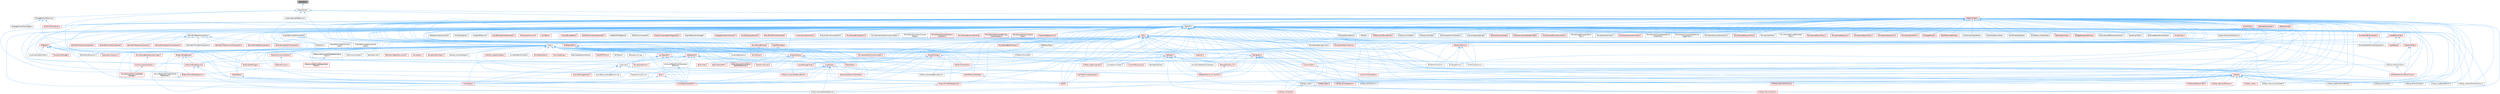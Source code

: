digraph "ObjectRef.h"
{
 // INTERACTIVE_SVG=YES
 // LATEX_PDF_SIZE
  bgcolor="transparent";
  edge [fontname=Helvetica,fontsize=10,labelfontname=Helvetica,labelfontsize=10];
  node [fontname=Helvetica,fontsize=10,shape=box,height=0.2,width=0.4];
  Node1 [id="Node000001",label="ObjectRef.h",height=0.2,width=0.4,color="gray40", fillcolor="grey60", style="filled", fontcolor="black",tooltip=" "];
  Node1 -> Node2 [id="edge1_Node000001_Node000002",dir="back",color="steelblue1",style="solid",tooltip=" "];
  Node2 [id="Node000002",label="ObjectHandle.h",height=0.2,width=0.4,color="grey40", fillcolor="white", style="filled",URL="$de/d34/ObjectHandle_8h.html",tooltip=" "];
  Node2 -> Node3 [id="edge2_Node000002_Node000003",dir="back",color="steelblue1",style="solid",tooltip=" "];
  Node3 [id="Node000003",label="Casts.h",height=0.2,width=0.4,color="grey40", fillcolor="white", style="filled",URL="$d4/d55/Casts_8h.html",tooltip=" "];
  Node3 -> Node4 [id="edge3_Node000003_Node000004",dir="back",color="steelblue1",style="solid",tooltip=" "];
  Node4 [id="Node000004",label="ArchiveReplaceOrClearExternal\lReferences.h",height=0.2,width=0.4,color="grey40", fillcolor="white", style="filled",URL="$d1/d53/ArchiveReplaceOrClearExternalReferences_8h.html",tooltip=" "];
  Node4 -> Node5 [id="edge4_Node000004_Node000005",dir="back",color="steelblue1",style="solid",tooltip=" "];
  Node5 [id="Node000005",label="CoreUObject.h",height=0.2,width=0.4,color="red", fillcolor="#FFF0F0", style="filled",URL="$d0/ded/CoreUObject_8h.html",tooltip=" "];
  Node3 -> Node13 [id="edge5_Node000003_Node000013",dir="back",color="steelblue1",style="solid",tooltip=" "];
  Node13 [id="Node000013",label="AttributeCurve.cpp",height=0.2,width=0.4,color="grey40", fillcolor="white", style="filled",URL="$de/d39/AttributeCurve_8cpp.html",tooltip=" "];
  Node3 -> Node14 [id="edge6_Node000003_Node000014",dir="back",color="steelblue1",style="solid",tooltip=" "];
  Node14 [id="Node000014",label="BlueprintNodeBinder.h",height=0.2,width=0.4,color="red", fillcolor="#FFF0F0", style="filled",URL="$de/dd8/BlueprintNodeBinder_8h.html",tooltip=" "];
  Node14 -> Node24 [id="edge7_Node000014_Node000024",dir="back",color="steelblue1",style="solid",tooltip=" "];
  Node24 [id="Node000024",label="BlueprintEventNodeSpawner.h",height=0.2,width=0.4,color="red", fillcolor="#FFF0F0", style="filled",URL="$d4/dd3/BlueprintEventNodeSpawner_8h.html",tooltip=" "];
  Node14 -> Node27 [id="edge8_Node000014_Node000027",dir="back",color="steelblue1",style="solid",tooltip=" "];
  Node27 [id="Node000027",label="BlueprintFieldNodeSpawner.h",height=0.2,width=0.4,color="red", fillcolor="#FFF0F0", style="filled",URL="$da/d70/BlueprintFieldNodeSpawner_8h.html",tooltip=" "];
  Node27 -> Node29 [id="edge9_Node000027_Node000029",dir="back",color="steelblue1",style="solid",tooltip=" "];
  Node29 [id="Node000029",label="BlueprintVariableNodeSpawner.h",height=0.2,width=0.4,color="grey40", fillcolor="white", style="filled",URL="$db/dba/BlueprintVariableNodeSpawner_8h.html",tooltip=" "];
  Node14 -> Node21 [id="edge10_Node000014_Node000021",dir="back",color="steelblue1",style="solid",tooltip=" "];
  Node21 [id="Node000021",label="BlueprintNodeSpawner.h",height=0.2,width=0.4,color="red", fillcolor="#FFF0F0", style="filled",URL="$d1/de9/BlueprintNodeSpawner_8h.html",tooltip=" "];
  Node21 -> Node24 [id="edge11_Node000021_Node000024",dir="back",color="steelblue1",style="solid",tooltip=" "];
  Node21 -> Node27 [id="edge12_Node000021_Node000027",dir="back",color="steelblue1",style="solid",tooltip=" "];
  Node21 -> Node29 [id="edge13_Node000021_Node000029",dir="back",color="steelblue1",style="solid",tooltip=" "];
  Node14 -> Node29 [id="edge14_Node000014_Node000029",dir="back",color="steelblue1",style="solid",tooltip=" "];
  Node3 -> Node21 [id="edge15_Node000003_Node000021",dir="back",color="steelblue1",style="solid",tooltip=" "];
  Node3 -> Node147 [id="edge16_Node000003_Node000147",dir="back",color="steelblue1",style="solid",tooltip=" "];
  Node147 [id="Node000147",label="CallFunctionHandler.h",height=0.2,width=0.4,color="grey40", fillcolor="white", style="filled",URL="$d3/d6d/CallFunctionHandler_8h.html",tooltip=" "];
  Node3 -> Node271 [id="edge17_Node000003_Node000271",dir="back",color="steelblue1",style="solid",tooltip=" "];
  Node271 [id="Node000271",label="CanvasItem.h",height=0.2,width=0.4,color="red", fillcolor="#FFF0F0", style="filled",URL="$dc/df2/CanvasItem_8h.html",tooltip=" "];
  Node3 -> Node273 [id="edge18_Node000003_Node000273",dir="back",color="steelblue1",style="solid",tooltip=" "];
  Node273 [id="Node000273",label="CompilerResultsLog.h",height=0.2,width=0.4,color="red", fillcolor="#FFF0F0", style="filled",URL="$dc/d68/CompilerResultsLog_8h.html",tooltip=" "];
  Node3 -> Node366 [id="edge19_Node000003_Node000366",dir="back",color="steelblue1",style="solid",tooltip=" "];
  Node366 [id="Node000366",label="ContextObjectStore.h",height=0.2,width=0.4,color="grey40", fillcolor="white", style="filled",URL="$d4/d39/ContextObjectStore_8h.html",tooltip=" "];
  Node3 -> Node5 [id="edge20_Node000003_Node000005",dir="back",color="steelblue1",style="solid",tooltip=" "];
  Node3 -> Node367 [id="edge21_Node000003_Node000367",dir="back",color="steelblue1",style="solid",tooltip=" "];
  Node367 [id="Node000367",label="CoreUObjectSharedPCH.h",height=0.2,width=0.4,color="red", fillcolor="#FFF0F0", style="filled",URL="$de/d2f/CoreUObjectSharedPCH_8h.html",tooltip=" "];
  Node3 -> Node369 [id="edge22_Node000003_Node000369",dir="back",color="steelblue1",style="solid",tooltip=" "];
  Node369 [id="Node000369",label="EdGraph.h",height=0.2,width=0.4,color="red", fillcolor="#FFF0F0", style="filled",URL="$dd/dae/EdGraph_8h.html",tooltip=" "];
  Node369 -> Node370 [id="edge23_Node000369_Node000370",dir="back",color="steelblue1",style="solid",tooltip=" "];
  Node370 [id="Node000370",label="AnimationStateMachineGraph.h",height=0.2,width=0.4,color="grey40", fillcolor="white", style="filled",URL="$d8/d25/AnimationStateMachineGraph_8h.html",tooltip=" "];
  Node369 -> Node371 [id="edge24_Node000369_Node000371",dir="back",color="steelblue1",style="solid",tooltip=" "];
  Node371 [id="Node000371",label="BlendSpaceGraph.h",height=0.2,width=0.4,color="grey40", fillcolor="white", style="filled",URL="$d6/d7f/BlendSpaceGraph_8h.html",tooltip=" "];
  Node369 -> Node373 [id="edge25_Node000369_Node000373",dir="back",color="steelblue1",style="solid",tooltip=" "];
  Node373 [id="Node000373",label="EdGraphSchema_K2.h",height=0.2,width=0.4,color="red", fillcolor="#FFF0F0", style="filled",URL="$d0/dcf/EdGraphSchema__K2_8h.html",tooltip=" "];
  Node373 -> Node305 [id="edge26_Node000373_Node000305",dir="back",color="steelblue1",style="solid",tooltip=" "];
  Node305 [id="Node000305",label="EdGraphSchema_K2_Actions.h",height=0.2,width=0.4,color="red", fillcolor="#FFF0F0", style="filled",URL="$d8/d9c/EdGraphSchema__K2__Actions_8h.html",tooltip=" "];
  Node369 -> Node305 [id="edge27_Node000369_Node000305",dir="back",color="steelblue1",style="solid",tooltip=" "];
  Node369 -> Node148 [id="edge28_Node000369_Node000148",dir="back",color="steelblue1",style="solid",tooltip=" "];
  Node148 [id="Node000148",label="K2Node_AddComponent.h",height=0.2,width=0.4,color="red", fillcolor="#FFF0F0", style="filled",URL="$d9/dc9/K2Node__AddComponent_8h.html",tooltip=" "];
  Node369 -> Node210 [id="edge29_Node000369_Node000210",dir="back",color="steelblue1",style="solid",tooltip=" "];
  Node210 [id="Node000210",label="K2Node_Composite.h",height=0.2,width=0.4,color="red", fillcolor="#FFF0F0", style="filled",URL="$d9/d9a/K2Node__Composite_8h.html",tooltip=" "];
  Node369 -> Node212 [id="edge30_Node000369_Node000212",dir="back",color="steelblue1",style="solid",tooltip=" "];
  Node212 [id="Node000212",label="K2Node_MacroInstance.h",height=0.2,width=0.4,color="red", fillcolor="#FFF0F0", style="filled",URL="$d1/d45/K2Node__MacroInstance_8h.html",tooltip=" "];
  Node369 -> Node557 [id="edge31_Node000369_Node000557",dir="back",color="steelblue1",style="solid",tooltip=" "];
  Node557 [id="Node000557",label="SoundSubmixGraph.h",height=0.2,width=0.4,color="grey40", fillcolor="white", style="filled",URL="$d9/d3d/SoundSubmixGraph_8h.html",tooltip=" "];
  Node3 -> Node558 [id="edge32_Node000003_Node000558",dir="back",color="steelblue1",style="solid",tooltip=" "];
  Node558 [id="Node000558",label="EdGraphPin.h",height=0.2,width=0.4,color="red", fillcolor="#FFF0F0", style="filled",URL="$da/d52/EdGraphPin_8h.html",tooltip=" "];
  Node558 -> Node29 [id="edge33_Node000558_Node000029",dir="back",color="steelblue1",style="solid",tooltip=" "];
  Node558 -> Node273 [id="edge34_Node000558_Node000273",dir="back",color="steelblue1",style="solid",tooltip=" "];
  Node558 -> Node373 [id="edge35_Node000558_Node000373",dir="back",color="steelblue1",style="solid",tooltip=" "];
  Node558 -> Node305 [id="edge36_Node000558_Node000305",dir="back",color="steelblue1",style="solid",tooltip=" "];
  Node558 -> Node175 [id="edge37_Node000558_Node000175",dir="back",color="steelblue1",style="solid",tooltip=" "];
  Node175 [id="Node000175",label="K2Node_DoOnceMultiInput.h",height=0.2,width=0.4,color="red", fillcolor="#FFF0F0", style="filled",URL="$d8/db3/K2Node__DoOnceMultiInput_8h.html",tooltip=" "];
  Node558 -> Node212 [id="edge38_Node000558_Node000212",dir="back",color="steelblue1",style="solid",tooltip=" "];
  Node558 -> Node246 [id="edge39_Node000558_Node000246",dir="back",color="steelblue1",style="solid",tooltip=" "];
  Node246 [id="Node000246",label="K2Node_Select.h",height=0.2,width=0.4,color="red", fillcolor="#FFF0F0", style="filled",URL="$d2/de5/K2Node__Select_8h.html",tooltip=" "];
  Node558 -> Node255 [id="edge40_Node000558_Node000255",dir="back",color="steelblue1",style="solid",tooltip=" "];
  Node255 [id="Node000255",label="K2Node_SwitchEnum.h",height=0.2,width=0.4,color="grey40", fillcolor="white", style="filled",URL="$d1/df5/K2Node__SwitchEnum_8h.html",tooltip=" "];
  Node558 -> Node209 [id="edge41_Node000558_Node000209",dir="back",color="steelblue1",style="solid",tooltip=" "];
  Node209 [id="Node000209",label="K2Node_Tunnel.h",height=0.2,width=0.4,color="grey40", fillcolor="white", style="filled",URL="$d2/d04/K2Node__Tunnel_8h.html",tooltip=" "];
  Node209 -> Node210 [id="edge42_Node000209_Node000210",dir="back",color="steelblue1",style="solid",tooltip=" "];
  Node209 -> Node212 [id="edge43_Node000209_Node000212",dir="back",color="steelblue1",style="solid",tooltip=" "];
  Node3 -> Node305 [id="edge44_Node000003_Node000305",dir="back",color="steelblue1",style="solid",tooltip=" "];
  Node3 -> Node644 [id="edge45_Node000003_Node000644",dir="back",color="steelblue1",style="solid",tooltip=" "];
  Node644 [id="Node000644",label="EditorWorldExtension.h",height=0.2,width=0.4,color="grey40", fillcolor="white", style="filled",URL="$d8/d54/EditorWorldExtension_8h.html",tooltip=" "];
  Node3 -> Node645 [id="edge46_Node000003_Node000645",dir="back",color="steelblue1",style="solid",tooltip=" "];
  Node645 [id="Node000645",label="GameplayTaskTypes.h",height=0.2,width=0.4,color="red", fillcolor="#FFF0F0", style="filled",URL="$d0/da0/GameplayTaskTypes_8h.html",tooltip=" "];
  Node3 -> Node756 [id="edge47_Node000003_Node000756",dir="back",color="steelblue1",style="solid",tooltip=" "];
  Node756 [id="Node000756",label="Interface_ActorSubobject.h",height=0.2,width=0.4,color="grey40", fillcolor="white", style="filled",URL="$de/d00/Interface__ActorSubobject_8h.html",tooltip=" "];
  Node3 -> Node757 [id="edge48_Node000003_Node000757",dir="back",color="steelblue1",style="solid",tooltip=" "];
  Node757 [id="Node000757",label="Interface_AssetUserData.h",height=0.2,width=0.4,color="red", fillcolor="#FFF0F0", style="filled",URL="$de/d85/Interface__AssetUserData_8h.html",tooltip=" "];
  Node3 -> Node1544 [id="edge49_Node000003_Node001544",dir="back",color="steelblue1",style="solid",tooltip=" "];
  Node1544 [id="Node001544",label="KismetNodeInfoContext.h",height=0.2,width=0.4,color="grey40", fillcolor="white", style="filled",URL="$d3/dfc/KismetNodeInfoContext_8h.html",tooltip=" "];
  Node3 -> Node2353 [id="edge50_Node000003_Node002353",dir="back",color="steelblue1",style="solid",tooltip=" "];
  Node2353 [id="Node002353",label="LazyObjectPtr.h",height=0.2,width=0.4,color="red", fillcolor="#FFF0F0", style="filled",URL="$d0/d2a/LazyObjectPtr_8h.html",tooltip=" "];
  Node2353 -> Node2354 [id="edge51_Node002353_Node002354",dir="back",color="steelblue1",style="solid",tooltip=" "];
  Node2354 [id="Node002354",label="ArchiveUObjectFromStructured\lArchive.h",height=0.2,width=0.4,color="grey40", fillcolor="white", style="filled",URL="$d2/d52/ArchiveUObjectFromStructuredArchive_8h.html",tooltip=" "];
  Node2354 -> Node367 [id="edge52_Node002354_Node000367",dir="back",color="steelblue1",style="solid",tooltip=" "];
  Node2353 -> Node5 [id="edge53_Node002353_Node000005",dir="back",color="steelblue1",style="solid",tooltip=" "];
  Node2353 -> Node367 [id="edge54_Node002353_Node000367",dir="back",color="steelblue1",style="solid",tooltip=" "];
  Node2353 -> Node2358 [id="edge55_Node002353_Node002358",dir="back",color="steelblue1",style="solid",tooltip=" "];
  Node2358 [id="Node002358",label="LinkerLoad.h",height=0.2,width=0.4,color="grey40", fillcolor="white", style="filled",URL="$d7/def/LinkerLoad_8h.html",tooltip=" "];
  Node2358 -> Node5 [id="edge56_Node002358_Node000005",dir="back",color="steelblue1",style="solid",tooltip=" "];
  Node2358 -> Node367 [id="edge57_Node002358_Node000367",dir="back",color="steelblue1",style="solid",tooltip=" "];
  Node2358 -> Node929 [id="edge58_Node002358_Node000929",dir="back",color="steelblue1",style="solid",tooltip=" "];
  Node929 [id="Node000929",label="ExternalPackageHelper.h",height=0.2,width=0.4,color="red", fillcolor="#FFF0F0", style="filled",URL="$d3/d2f/ExternalPackageHelper_8h.html",tooltip=" "];
  Node2358 -> Node39 [id="edge59_Node002358_Node000039",dir="back",color="steelblue1",style="solid",tooltip=" "];
  Node39 [id="Node000039",label="K2Node.h",height=0.2,width=0.4,color="red", fillcolor="#FFF0F0", style="filled",URL="$d5/d94/K2Node_8h.html",tooltip=" "];
  Node39 -> Node27 [id="edge60_Node000039_Node000027",dir="back",color="steelblue1",style="solid",tooltip=" "];
  Node39 -> Node135 [id="edge61_Node000039_Node000135",dir="back",color="steelblue1",style="solid",tooltip=" "];
  Node135 [id="Node000135",label="K2Node_BaseAsyncTask.h",height=0.2,width=0.4,color="red", fillcolor="#FFF0F0", style="filled",URL="$d5/db7/K2Node__BaseAsyncTask_8h.html",tooltip=" "];
  Node39 -> Node144 [id="edge62_Node000039_Node000144",dir="back",color="steelblue1",style="solid",tooltip=" "];
  Node144 [id="Node000144",label="K2Node_BitmaskLiteral.h",height=0.2,width=0.4,color="grey40", fillcolor="white", style="filled",URL="$dc/de6/K2Node__BitmaskLiteral_8h.html",tooltip=" "];
  Node39 -> Node164 [id="edge63_Node000039_Node000164",dir="back",color="steelblue1",style="solid",tooltip=" "];
  Node164 [id="Node000164",label="K2Node_CastByteToEnum.h",height=0.2,width=0.4,color="grey40", fillcolor="white", style="filled",URL="$d7/dcf/K2Node__CastByteToEnum_8h.html",tooltip=" "];
  Node39 -> Node175 [id="edge64_Node000039_Node000175",dir="back",color="steelblue1",style="solid",tooltip=" "];
  Node39 -> Node216 [id="edge65_Node000039_Node000216",dir="back",color="steelblue1",style="solid",tooltip=" "];
  Node216 [id="Node000216",label="K2Node_EnumLiteral.h",height=0.2,width=0.4,color="grey40", fillcolor="white", style="filled",URL="$d3/d1c/K2Node__EnumLiteral_8h.html",tooltip=" "];
  Node39 -> Node219 [id="edge66_Node000039_Node000219",dir="back",color="steelblue1",style="solid",tooltip=" "];
  Node219 [id="Node000219",label="K2Node_ForEachElementInEnum.h",height=0.2,width=0.4,color="grey40", fillcolor="white", style="filled",URL="$d2/d15/K2Node__ForEachElementInEnum_8h.html",tooltip=" "];
  Node39 -> Node223 [id="edge67_Node000039_Node000223",dir="back",color="steelblue1",style="solid",tooltip=" "];
  Node223 [id="Node000223",label="K2Node_GetClassDefaults.h",height=0.2,width=0.4,color="red", fillcolor="#FFF0F0", style="filled",URL="$d8/d5e/K2Node__GetClassDefaults_8h.html",tooltip=" "];
  Node39 -> Node227 [id="edge68_Node000039_Node000227",dir="back",color="steelblue1",style="solid",tooltip=" "];
  Node227 [id="Node000227",label="K2Node_GetNumEnumEntries.h",height=0.2,width=0.4,color="grey40", fillcolor="white", style="filled",URL="$d6/d60/K2Node__GetNumEnumEntries_8h.html",tooltip=" "];
  Node39 -> Node235 [id="edge69_Node000039_Node000235",dir="back",color="steelblue1",style="solid",tooltip=" "];
  Node235 [id="Node000235",label="K2Node_Literal.h",height=0.2,width=0.4,color="red", fillcolor="#FFF0F0", style="filled",URL="$da/d6c/K2Node__Literal_8h.html",tooltip=" "];
  Node39 -> Node212 [id="edge70_Node000039_Node000212",dir="back",color="steelblue1",style="solid",tooltip=" "];
  Node39 -> Node246 [id="edge71_Node000039_Node000246",dir="back",color="steelblue1",style="solid",tooltip=" "];
  Node39 -> Node253 [id="edge72_Node000039_Node000253",dir="back",color="steelblue1",style="solid",tooltip=" "];
  Node253 [id="Node000253",label="K2Node_StructOperation.h",height=0.2,width=0.4,color="red", fillcolor="#FFF0F0", style="filled",URL="$d1/d1c/K2Node__StructOperation_8h.html",tooltip=" "];
  Node39 -> Node255 [id="edge73_Node000039_Node000255",dir="back",color="steelblue1",style="solid",tooltip=" "];
  Node39 -> Node262 [id="edge74_Node000039_Node000262",dir="back",color="steelblue1",style="solid",tooltip=" "];
  Node262 [id="Node000262",label="K2Node_TransitionRuleGetter.h",height=0.2,width=0.4,color="grey40", fillcolor="white", style="filled",URL="$da/d0d/K2Node__TransitionRuleGetter_8h.html",tooltip=" "];
  Node39 -> Node209 [id="edge75_Node000039_Node000209",dir="back",color="steelblue1",style="solid",tooltip=" "];
  Node2358 -> Node552 [id="edge76_Node002358_Node000552",dir="back",color="steelblue1",style="solid",tooltip=" "];
  Node552 [id="Node000552",label="SoundWaveLoadingBehavior.cpp",height=0.2,width=0.4,color="grey40", fillcolor="white", style="filled",URL="$d7/d95/SoundWaveLoadingBehavior_8cpp.html",tooltip=" "];
  Node2353 -> Node2359 [id="edge77_Node002353_Node002359",dir="back",color="steelblue1",style="solid",tooltip=" "];
  Node2359 [id="Node002359",label="UnrealType.h",height=0.2,width=0.4,color="red", fillcolor="#FFF0F0", style="filled",URL="$d6/d2f/UnrealType_8h.html",tooltip=" "];
  Node2359 -> Node29 [id="edge78_Node002359_Node000029",dir="back",color="steelblue1",style="solid",tooltip=" "];
  Node2359 -> Node5 [id="edge79_Node002359_Node000005",dir="back",color="steelblue1",style="solid",tooltip=" "];
  Node2359 -> Node367 [id="edge80_Node002359_Node000367",dir="back",color="steelblue1",style="solid",tooltip=" "];
  Node2359 -> Node305 [id="edge81_Node002359_Node000305",dir="back",color="steelblue1",style="solid",tooltip=" "];
  Node2359 -> Node197 [id="edge82_Node002359_Node000197",dir="back",color="steelblue1",style="solid",tooltip=" "];
  Node197 [id="Node000197",label="K2Node_ComponentBoundEvent.h",height=0.2,width=0.4,color="red", fillcolor="#FFF0F0", style="filled",URL="$d7/d15/K2Node__ComponentBoundEvent_8h.html",tooltip=" "];
  Node2359 -> Node198 [id="edge83_Node002359_Node000198",dir="back",color="steelblue1",style="solid",tooltip=" "];
  Node198 [id="Node000198",label="K2Node_GeneratedBoundEvent.h",height=0.2,width=0.4,color="grey40", fillcolor="white", style="filled",URL="$d4/dc1/K2Node__GeneratedBoundEvent_8h.html",tooltip=" "];
  Node2359 -> Node253 [id="edge84_Node002359_Node000253",dir="back",color="steelblue1",style="solid",tooltip=" "];
  Node2359 -> Node3339 [id="edge85_Node002359_Node003339",dir="back",color="steelblue1",style="solid",tooltip=" "];
  Node3339 [id="Node003339",label="PropertyProxyArchive.h",height=0.2,width=0.4,color="grey40", fillcolor="white", style="filled",URL="$d7/d1f/PropertyProxyArchive_8h.html",tooltip=" "];
  Node2359 -> Node406 [id="edge86_Node002359_Node000406",dir="back",color="steelblue1",style="solid",tooltip=" "];
  Node406 [id="Node000406",label="RigVM.h",height=0.2,width=0.4,color="red", fillcolor="#FFF0F0", style="filled",URL="$d0/d5e/RigVM_8h.html",tooltip=" "];
  Node2359 -> Node2667 [id="edge87_Node002359_Node002667",dir="back",color="steelblue1",style="solid",tooltip=" "];
  Node2667 [id="Node002667",label="RigVMMemoryStorage.h",height=0.2,width=0.4,color="red", fillcolor="#FFF0F0", style="filled",URL="$d1/dd5/RigVMMemoryStorage_8h.html",tooltip=" "];
  Node2667 -> Node406 [id="edge88_Node002667_Node000406",dir="back",color="steelblue1",style="solid",tooltip=" "];
  Node2359 -> Node3123 [id="edge89_Node002359_Node003123",dir="back",color="steelblue1",style="solid",tooltip=" "];
  Node3123 [id="Node003123",label="SequencerKeyStructGenerator.h",height=0.2,width=0.4,color="red", fillcolor="#FFF0F0", style="filled",URL="$d1/df1/SequencerKeyStructGenerator_8h.html",tooltip=" "];
  Node2359 -> Node2670 [id="edge90_Node002359_Node002670",dir="back",color="steelblue1",style="solid",tooltip=" "];
  Node2670 [id="Node002670",label="Stack.h",height=0.2,width=0.4,color="red", fillcolor="#FFF0F0", style="filled",URL="$dc/db6/Stack_8h.html",tooltip=" "];
  Node2670 -> Node5 [id="edge91_Node002670_Node000005",dir="back",color="steelblue1",style="solid",tooltip=" "];
  Node2670 -> Node367 [id="edge92_Node002670_Node000367",dir="back",color="steelblue1",style="solid",tooltip=" "];
  Node3 -> Node3353 [id="edge93_Node000003_Node003353",dir="back",color="steelblue1",style="solid",tooltip=" "];
  Node3353 [id="Node003353",label="LiveLinkTypes.h",height=0.2,width=0.4,color="red", fillcolor="#FFF0F0", style="filled",URL="$d2/d4c/LiveLinkTypes_8h.html",tooltip=" "];
  Node3353 -> Node3360 [id="edge94_Node003353_Node003360",dir="back",color="steelblue1",style="solid",tooltip=" "];
  Node3360 [id="Node003360",label="LiveLinkVirtualSubject.h",height=0.2,width=0.4,color="red", fillcolor="#FFF0F0", style="filled",URL="$d2/de5/LiveLinkVirtualSubject_8h.html",tooltip=" "];
  Node3 -> Node2943 [id="edge95_Node000003_Node002943",dir="back",color="steelblue1",style="solid",tooltip=" "];
  Node2943 [id="Node002943",label="MaterialFunction.h",height=0.2,width=0.4,color="red", fillcolor="#FFF0F0", style="filled",URL="$d7/dde/MaterialFunction_8h.html",tooltip=" "];
  Node3 -> Node2944 [id="edge96_Node000003_Node002944",dir="back",color="steelblue1",style="solid",tooltip=" "];
  Node2944 [id="Node002944",label="MaterialFunctionInterface.h",height=0.2,width=0.4,color="red", fillcolor="#FFF0F0", style="filled",URL="$d7/d41/MaterialFunctionInterface_8h.html",tooltip=" "];
  Node2944 -> Node2943 [id="edge97_Node002944_Node002943",dir="back",color="steelblue1",style="solid",tooltip=" "];
  Node3 -> Node3282 [id="edge98_Node000003_Node003282",dir="back",color="steelblue1",style="solid",tooltip=" "];
  Node3282 [id="Node003282",label="MetasoundConverterNodeRegistration\lMacro.h",height=0.2,width=0.4,color="grey40", fillcolor="white", style="filled",URL="$d1/de5/MetasoundConverterNodeRegistrationMacro_8h.html",tooltip=" "];
  Node3282 -> Node3248 [id="edge99_Node003282_Node003248",dir="back",color="steelblue1",style="solid",tooltip=" "];
  Node3248 [id="Node003248",label="MetasoundDataTypeRegistration\lMacro.h",height=0.2,width=0.4,color="red", fillcolor="#FFF0F0", style="filled",URL="$d1/d2b/MetasoundDataTypeRegistrationMacro_8h.html",tooltip=" "];
  Node3 -> Node3248 [id="edge100_Node000003_Node003248",dir="back",color="steelblue1",style="solid",tooltip=" "];
  Node3 -> Node3391 [id="edge101_Node000003_Node003391",dir="back",color="steelblue1",style="solid",tooltip=" "];
  Node3391 [id="Node003391",label="MoverBlackboard.h",height=0.2,width=0.4,color="red", fillcolor="#FFF0F0", style="filled",URL="$d2/d87/MoverBlackboard_8h.html",tooltip=" "];
  Node3 -> Node2535 [id="edge102_Node000003_Node002535",dir="back",color="steelblue1",style="solid",tooltip=" "];
  Node2535 [id="Node002535",label="MovieScene.h",height=0.2,width=0.4,color="red", fillcolor="#FFF0F0", style="filled",URL="$df/da9/MovieScene_8h.html",tooltip=" "];
  Node3 -> Node3392 [id="edge103_Node000003_Node003392",dir="back",color="steelblue1",style="solid",tooltip=" "];
  Node3392 [id="Node003392",label="MovieSceneBlenderSystemTypes.h",height=0.2,width=0.4,color="red", fillcolor="#FFF0F0", style="filled",URL="$d2/d8b/MovieSceneBlenderSystemTypes_8h.html",tooltip=" "];
  Node3392 -> Node3130 [id="edge104_Node003392_Node003130",dir="back",color="steelblue1",style="solid",tooltip=" "];
  Node3130 [id="Node003130",label="BuiltInComponentTypes.h",height=0.2,width=0.4,color="red", fillcolor="#FFF0F0", style="filled",URL="$dc/d94/BuiltInComponentTypes_8h.html",tooltip=" "];
  Node3130 -> Node1931 [id="edge105_Node003130_Node001931",dir="back",color="steelblue1",style="solid",tooltip=" "];
  Node1931 [id="Node001931",label="MovieScenePreAnimatedState\lStorage.h",height=0.2,width=0.4,color="red", fillcolor="#FFF0F0", style="filled",URL="$db/d56/MovieScenePreAnimatedStateStorage_8h.html",tooltip=" "];
  Node3 -> Node3393 [id="edge106_Node000003_Node003393",dir="back",color="steelblue1",style="solid",tooltip=" "];
  Node3393 [id="Node003393",label="MovieSceneEntitySystemGraphs.h",height=0.2,width=0.4,color="red", fillcolor="#FFF0F0", style="filled",URL="$dd/ded/MovieSceneEntitySystemGraphs_8h.html",tooltip=" "];
  Node3 -> Node1931 [id="edge107_Node000003_Node001931",dir="back",color="steelblue1",style="solid",tooltip=" "];
  Node3 -> Node1059 [id="edge108_Node000003_Node001059",dir="back",color="steelblue1",style="solid",tooltip=" "];
  Node1059 [id="Node001059",label="PhysicsSettings.h",height=0.2,width=0.4,color="red", fillcolor="#FFF0F0", style="filled",URL="$d7/db9/PhysicsSettings_8h.html",tooltip=" "];
  Node3 -> Node3339 [id="edge109_Node000003_Node003339",dir="back",color="steelblue1",style="solid",tooltip=" "];
  Node3 -> Node3394 [id="edge110_Node000003_Node003394",dir="back",color="steelblue1",style="solid",tooltip=" "];
  Node3394 [id="Node003394",label="ReplicatedObjectInterface.h",height=0.2,width=0.4,color="grey40", fillcolor="white", style="filled",URL="$de/d70/ReplicatedObjectInterface_8h.html",tooltip=" "];
  Node3 -> Node3395 [id="edge111_Node000003_Node003395",dir="back",color="steelblue1",style="solid",tooltip=" "];
  Node3395 [id="Node003395",label="RigVMASTProxy.h",height=0.2,width=0.4,color="red", fillcolor="#FFF0F0", style="filled",URL="$d4/d56/RigVMASTProxy_8h.html",tooltip=" "];
  Node3 -> Node2667 [id="edge112_Node000003_Node002667",dir="back",color="steelblue1",style="solid",tooltip=" "];
  Node3 -> Node3396 [id="edge113_Node000003_Node003396",dir="back",color="steelblue1",style="solid",tooltip=" "];
  Node3396 [id="Node003396",label="RigVMUserWorkflow.h",height=0.2,width=0.4,color="red", fillcolor="#FFF0F0", style="filled",URL="$dd/dd0/RigVMUserWorkflow_8h.html",tooltip=" "];
  Node3 -> Node188 [id="edge114_Node000003_Node000188",dir="back",color="steelblue1",style="solid",tooltip=" "];
  Node188 [id="Node000188",label="SSCSEditor.h",height=0.2,width=0.4,color="grey40", fillcolor="white", style="filled",URL="$d0/d2e/SSCSEditor_8h.html",tooltip=" "];
  Node3 -> Node3397 [id="edge115_Node000003_Node003397",dir="back",color="steelblue1",style="solid",tooltip=" "];
  Node3397 [id="Node003397",label="ScriptInterface.h",height=0.2,width=0.4,color="red", fillcolor="#FFF0F0", style="filled",URL="$da/d56/ScriptInterface_8h.html",tooltip=" "];
  Node3397 -> Node2119 [id="edge116_Node003397_Node002119",dir="back",color="steelblue1",style="solid",tooltip=" "];
  Node2119 [id="Node002119",label="AxisAngleGizmo.h",height=0.2,width=0.4,color="grey40", fillcolor="white", style="filled",URL="$d1/d0b/AxisAngleGizmo_8h.html",tooltip=" "];
  Node3397 -> Node2120 [id="edge117_Node003397_Node002120",dir="back",color="steelblue1",style="solid",tooltip=" "];
  Node2120 [id="Node002120",label="AxisPositionGizmo.h",height=0.2,width=0.4,color="grey40", fillcolor="white", style="filled",URL="$d1/d25/AxisPositionGizmo_8h.html",tooltip=" "];
  Node3397 -> Node3130 [id="edge118_Node003397_Node003130",dir="back",color="steelblue1",style="solid",tooltip=" "];
  Node3397 -> Node5 [id="edge119_Node003397_Node000005",dir="back",color="steelblue1",style="solid",tooltip=" "];
  Node3397 -> Node367 [id="edge120_Node003397_Node000367",dir="back",color="steelblue1",style="solid",tooltip=" "];
  Node3397 -> Node2121 [id="edge121_Node003397_Node002121",dir="back",color="steelblue1",style="solid",tooltip=" "];
  Node2121 [id="Node002121",label="PlanePositionGizmo.h",height=0.2,width=0.4,color="grey40", fillcolor="white", style="filled",URL="$d0/df0/PlanePositionGizmo_8h.html",tooltip=" "];
  Node3397 -> Node2117 [id="edge122_Node003397_Node002117",dir="back",color="steelblue1",style="solid",tooltip=" "];
  Node2117 [id="Node002117",label="StateTargets.h",height=0.2,width=0.4,color="red", fillcolor="#FFF0F0", style="filled",URL="$de/d0d/StateTargets_8h.html",tooltip=" "];
  Node3397 -> Node2125 [id="edge123_Node003397_Node002125",dir="back",color="steelblue1",style="solid",tooltip=" "];
  Node2125 [id="Node002125",label="TransformSources.h",height=0.2,width=0.4,color="red", fillcolor="#FFF0F0", style="filled",URL="$d3/ddb/TransformSources_8h.html",tooltip=" "];
  Node3397 -> Node2359 [id="edge124_Node003397_Node002359",dir="back",color="steelblue1",style="solid",tooltip=" "];
  Node3397 -> Node3451 [id="edge125_Node003397_Node003451",dir="back",color="steelblue1",style="solid",tooltip=" "];
  Node3451 [id="Node003451",label="WeakInterfacePtr.h",height=0.2,width=0.4,color="red", fillcolor="#FFF0F0", style="filled",URL="$da/d4e/WeakInterfacePtr_8h.html",tooltip=" "];
  Node3 -> Node2131 [id="edge126_Node000003_Node002131",dir="back",color="steelblue1",style="solid",tooltip=" "];
  Node2131 [id="Node002131",label="Selection.h",height=0.2,width=0.4,color="red", fillcolor="#FFF0F0", style="filled",URL="$d9/d60/Editor_2UnrealEd_2Public_2Selection_8h.html",tooltip=" "];
  Node3 -> Node3123 [id="edge127_Node000003_Node003123",dir="back",color="steelblue1",style="solid",tooltip=" "];
  Node3 -> Node3495 [id="edge128_Node000003_Node003495",dir="back",color="steelblue1",style="solid",tooltip=" "];
  Node3495 [id="Node003495",label="SoftObjectPtr.h",height=0.2,width=0.4,color="red", fillcolor="#FFF0F0", style="filled",URL="$d8/d46/SoftObjectPtr_8h.html",tooltip=" "];
  Node3495 -> Node2354 [id="edge129_Node003495_Node002354",dir="back",color="steelblue1",style="solid",tooltip=" "];
  Node3495 -> Node3546 [id="edge130_Node003495_Node003546",dir="back",color="steelblue1",style="solid",tooltip=" "];
  Node3546 [id="Node003546",label="AssetManagerTypes.h",height=0.2,width=0.4,color="red", fillcolor="#FFF0F0", style="filled",URL="$d6/d98/AssetManagerTypes_8h.html",tooltip=" "];
  Node3495 -> Node5 [id="edge131_Node003495_Node000005",dir="back",color="steelblue1",style="solid",tooltip=" "];
  Node3495 -> Node367 [id="edge132_Node003495_Node000367",dir="back",color="steelblue1",style="solid",tooltip=" "];
  Node3495 -> Node3560 [id="edge133_Node003495_Node003560",dir="back",color="steelblue1",style="solid",tooltip=" "];
  Node3560 [id="Node003560",label="InteractiveToolsContext.h",height=0.2,width=0.4,color="grey40", fillcolor="white", style="filled",URL="$d2/dfe/InteractiveToolsContext_8h.html",tooltip=" "];
  Node3560 -> Node824 [id="edge134_Node003560_Node000824",dir="back",color="steelblue1",style="solid",tooltip=" "];
  Node824 [id="Node000824",label="EdModeInteractiveToolsContext.h",height=0.2,width=0.4,color="red", fillcolor="#FFF0F0", style="filled",URL="$d7/da4/EdModeInteractiveToolsContext_8h.html",tooltip=" "];
  Node3495 -> Node2358 [id="edge135_Node003495_Node002358",dir="back",color="steelblue1",style="solid",tooltip=" "];
  Node3495 -> Node343 [id="edge136_Node003495_Node000343",dir="back",color="steelblue1",style="solid",tooltip=" "];
  Node343 [id="Node000343",label="MovieSceneEvent.h",height=0.2,width=0.4,color="red", fillcolor="#FFF0F0", style="filled",URL="$dc/d97/MovieSceneEvent_8h.html",tooltip=" "];
  Node3495 -> Node1685 [id="edge137_Node003495_Node001685",dir="back",color="steelblue1",style="solid",tooltip=" "];
  Node1685 [id="Node001685",label="ParamType.h",height=0.2,width=0.4,color="red", fillcolor="#FFF0F0", style="filled",URL="$d5/daf/ParamType_8h.html",tooltip=" "];
  Node3495 -> Node3576 [id="edge138_Node003495_Node003576",dir="back",color="steelblue1",style="solid",tooltip=" "];
  Node3576 [id="Node003576",label="StreamableManager.h",height=0.2,width=0.4,color="red", fillcolor="#FFF0F0", style="filled",URL="$d2/dd8/StreamableManager_8h.html",tooltip=" "];
  Node3495 -> Node3578 [id="edge139_Node003495_Node003578",dir="back",color="steelblue1",style="solid",tooltip=" "];
  Node3578 [id="Node003578",label="TestUndeclaredScriptStruct\lObjectReferences.h",height=0.2,width=0.4,color="red", fillcolor="#FFF0F0", style="filled",URL="$d0/d40/TestUndeclaredScriptStructObjectReferences_8h.html",tooltip=" "];
  Node3495 -> Node2359 [id="edge140_Node003495_Node002359",dir="back",color="steelblue1",style="solid",tooltip=" "];
  Node3 -> Node2670 [id="edge141_Node000003_Node002670",dir="back",color="steelblue1",style="solid",tooltip=" "];
  Node3 -> Node2117 [id="edge142_Node000003_Node002117",dir="back",color="steelblue1",style="solid",tooltip=" "];
  Node3 -> Node3580 [id="edge143_Node000003_Node003580",dir="back",color="steelblue1",style="solid",tooltip=" "];
  Node3580 [id="Node003580",label="StateTreeLinker.h",height=0.2,width=0.4,color="grey40", fillcolor="white", style="filled",URL="$de/d02/StateTreeLinker_8h.html",tooltip=" "];
  Node3 -> Node3576 [id="edge144_Node000003_Node003576",dir="back",color="steelblue1",style="solid",tooltip=" "];
  Node3 -> Node3581 [id="edge145_Node000003_Node003581",dir="back",color="steelblue1",style="solid",tooltip=" "];
  Node3581 [id="Node003581",label="StructOnScope.h",height=0.2,width=0.4,color="red", fillcolor="#FFF0F0", style="filled",URL="$df/dbd/StructOnScope_8h.html",tooltip=" "];
  Node3581 -> Node5 [id="edge146_Node003581_Node000005",dir="back",color="steelblue1",style="solid",tooltip=" "];
  Node3581 -> Node367 [id="edge147_Node003581_Node000367",dir="back",color="steelblue1",style="solid",tooltip=" "];
  Node3581 -> Node3353 [id="edge148_Node003581_Node003353",dir="back",color="steelblue1",style="solid",tooltip=" "];
  Node3581 -> Node3396 [id="edge149_Node003581_Node003396",dir="back",color="steelblue1",style="solid",tooltip=" "];
  Node3581 -> Node3123 [id="edge150_Node003581_Node003123",dir="back",color="steelblue1",style="solid",tooltip=" "];
  Node3 -> Node3595 [id="edge151_Node000003_Node003595",dir="back",color="steelblue1",style="solid",tooltip=" "];
  Node3595 [id="Node003595",label="SubsystemCollection.h",height=0.2,width=0.4,color="red", fillcolor="#FFF0F0", style="filled",URL="$df/dcd/SubsystemCollection_8h.html",tooltip=" "];
  Node3 -> Node2125 [id="edge152_Node000003_Node002125",dir="back",color="steelblue1",style="solid",tooltip=" "];
  Node3 -> Node2359 [id="edge153_Node000003_Node002359",dir="back",color="steelblue1",style="solid",tooltip=" "];
  Node3 -> Node3451 [id="edge154_Node000003_Node003451",dir="back",color="steelblue1",style="solid",tooltip=" "];
  Node3 -> Node919 [id="edge155_Node000003_Node000919",dir="back",color="steelblue1",style="solid",tooltip=" "];
  Node919 [id="Node000919",label="WorkflowUObjectDocuments.h",height=0.2,width=0.4,color="red", fillcolor="#FFF0F0", style="filled",URL="$d1/db5/WorkflowUObjectDocuments_8h.html",tooltip=" "];
  Node2 -> Node2358 [id="edge156_Node000002_Node002358",dir="back",color="steelblue1",style="solid",tooltip=" "];
  Node2 -> Node3597 [id="edge157_Node000002_Node003597",dir="back",color="steelblue1",style="solid",tooltip=" "];
  Node3597 [id="Node003597",label="LinkerLoadImportBehavior.h",height=0.2,width=0.4,color="grey40", fillcolor="white", style="filled",URL="$d6/dea/LinkerLoadImportBehavior_8h.html",tooltip=" "];
  Node2 -> Node3598 [id="edge158_Node000002_Node003598",dir="back",color="steelblue1",style="solid",tooltip=" "];
  Node3598 [id="Node003598",label="ObjectPtr.h",height=0.2,width=0.4,color="grey40", fillcolor="white", style="filled",URL="$d6/d75/ObjectPtr_8h.html",tooltip=" "];
  Node3598 -> Node2141 [id="edge159_Node003598_Node002141",dir="back",color="steelblue1",style="solid",tooltip=" "];
  Node2141 [id="Node002141",label="AnimBank.h",height=0.2,width=0.4,color="red", fillcolor="#FFF0F0", style="filled",URL="$d6/dc9/AnimBank_8h.html",tooltip=" "];
  Node3598 -> Node370 [id="edge160_Node003598_Node000370",dir="back",color="steelblue1",style="solid",tooltip=" "];
  Node3598 -> Node3599 [id="edge161_Node003598_Node003599",dir="back",color="steelblue1",style="solid",tooltip=" "];
  Node3599 [id="Node003599",label="ArchiveScriptReferenceCollector.h",height=0.2,width=0.4,color="grey40", fillcolor="white", style="filled",URL="$dd/dc1/ArchiveScriptReferenceCollector_8h.html",tooltip=" "];
  Node3598 -> Node2354 [id="edge162_Node003598_Node002354",dir="back",color="steelblue1",style="solid",tooltip=" "];
  Node3598 -> Node3600 [id="edge163_Node003598_Node003600",dir="back",color="steelblue1",style="solid",tooltip=" "];
  Node3600 [id="Node003600",label="AssetImportTask.h",height=0.2,width=0.4,color="grey40", fillcolor="white", style="filled",URL="$d7/d65/AssetImportTask_8h.html",tooltip=" "];
  Node3598 -> Node3546 [id="edge164_Node003598_Node003546",dir="back",color="steelblue1",style="solid",tooltip=" "];
  Node3598 -> Node3601 [id="edge165_Node003598_Node003601",dir="back",color="steelblue1",style="solid",tooltip=" "];
  Node3601 [id="Node003601",label="AutomatedAssetImportData.h",height=0.2,width=0.4,color="grey40", fillcolor="white", style="filled",URL="$dd/d4f/AutomatedAssetImportData_8h.html",tooltip=" "];
  Node3598 -> Node2119 [id="edge166_Node003598_Node002119",dir="back",color="steelblue1",style="solid",tooltip=" "];
  Node3598 -> Node2120 [id="edge167_Node003598_Node002120",dir="back",color="steelblue1",style="solid",tooltip=" "];
  Node3598 -> Node3602 [id="edge168_Node003598_Node003602",dir="back",color="steelblue1",style="solid",tooltip=" "];
  Node3602 [id="Node003602",label="AxisSources.h",height=0.2,width=0.4,color="red", fillcolor="#FFF0F0", style="filled",URL="$d6/dfa/AxisSources_8h.html",tooltip=" "];
  Node3598 -> Node371 [id="edge169_Node003598_Node000371",dir="back",color="steelblue1",style="solid",tooltip=" "];
  Node3598 -> Node3603 [id="edge170_Node003598_Node003603",dir="back",color="steelblue1",style="solid",tooltip=" "];
  Node3603 [id="Node003603",label="BlueprintCompilerExtension.h",height=0.2,width=0.4,color="grey40", fillcolor="white", style="filled",URL="$d3/dc0/BlueprintCompilerExtension_8h.html",tooltip=" "];
  Node3598 -> Node24 [id="edge171_Node003598_Node000024",dir="back",color="steelblue1",style="solid",tooltip=" "];
  Node3598 -> Node27 [id="edge172_Node003598_Node000027",dir="back",color="steelblue1",style="solid",tooltip=" "];
  Node3598 -> Node29 [id="edge173_Node003598_Node000029",dir="back",color="steelblue1",style="solid",tooltip=" "];
  Node3598 -> Node3130 [id="edge174_Node003598_Node003130",dir="back",color="steelblue1",style="solid",tooltip=" "];
  Node3598 -> Node3 [id="edge175_Node003598_Node000003",dir="back",color="steelblue1",style="solid",tooltip=" "];
  Node3598 -> Node1024 [id="edge176_Node003598_Node001024",dir="back",color="steelblue1",style="solid",tooltip=" "];
  Node1024 [id="Node001024",label="ChaosDeformableCollisions\lActor.h",height=0.2,width=0.4,color="grey40", fillcolor="white", style="filled",URL="$d2/dce/ChaosDeformableCollisionsActor_8h.html",tooltip=" "];
  Node3598 -> Node1112 [id="edge177_Node003598_Node001112",dir="back",color="steelblue1",style="solid",tooltip=" "];
  Node1112 [id="Node001112",label="ChaosDeformableConstraints\lActor.h",height=0.2,width=0.4,color="grey40", fillcolor="white", style="filled",URL="$d0/dd2/ChaosDeformableConstraintsActor_8h.html",tooltip=" "];
  Node3598 -> Node1113 [id="edge178_Node003598_Node001113",dir="back",color="steelblue1",style="solid",tooltip=" "];
  Node1113 [id="Node001113",label="ChaosDeformableSolverActor.h",height=0.2,width=0.4,color="grey40", fillcolor="white", style="filled",URL="$d2/de9/ChaosDeformableSolverActor_8h.html",tooltip=" "];
  Node1113 -> Node1024 [id="edge179_Node001113_Node001024",dir="back",color="steelblue1",style="solid",tooltip=" "];
  Node1113 -> Node1112 [id="edge180_Node001113_Node001112",dir="back",color="steelblue1",style="solid",tooltip=" "];
  Node1113 -> Node1114 [id="edge181_Node001113_Node001114",dir="back",color="steelblue1",style="solid",tooltip=" "];
  Node1114 [id="Node001114",label="FleshActor.h",height=0.2,width=0.4,color="grey40", fillcolor="white", style="filled",URL="$d1/d7e/FleshActor_8h.html",tooltip=" "];
  Node3598 -> Node3604 [id="edge182_Node003598_Node003604",dir="back",color="steelblue1",style="solid",tooltip=" "];
  Node3604 [id="Node003604",label="Class.h",height=0.2,width=0.4,color="red", fillcolor="#FFF0F0", style="filled",URL="$d4/d05/Class_8h.html",tooltip=" "];
  Node3604 -> Node3546 [id="edge183_Node003604_Node003546",dir="back",color="steelblue1",style="solid",tooltip=" "];
  Node3604 -> Node24 [id="edge184_Node003604_Node000024",dir="back",color="steelblue1",style="solid",tooltip=" "];
  Node3604 -> Node27 [id="edge185_Node003604_Node000027",dir="back",color="steelblue1",style="solid",tooltip=" "];
  Node3604 -> Node3 [id="edge186_Node003604_Node000003",dir="back",color="steelblue1",style="solid",tooltip=" "];
  Node3604 -> Node5 [id="edge187_Node003604_Node000005",dir="back",color="steelblue1",style="solid",tooltip=" "];
  Node3604 -> Node367 [id="edge188_Node003604_Node000367",dir="back",color="steelblue1",style="solid",tooltip=" "];
  Node3604 -> Node369 [id="edge189_Node003604_Node000369",dir="back",color="steelblue1",style="solid",tooltip=" "];
  Node3604 -> Node558 [id="edge190_Node003604_Node000558",dir="back",color="steelblue1",style="solid",tooltip=" "];
  Node3604 -> Node373 [id="edge191_Node003604_Node000373",dir="back",color="steelblue1",style="solid",tooltip=" "];
  Node3604 -> Node305 [id="edge192_Node003604_Node000305",dir="back",color="steelblue1",style="solid",tooltip=" "];
  Node3604 -> Node4560 [id="edge193_Node003604_Node004560",dir="back",color="steelblue1",style="solid",tooltip=" "];
  Node4560 [id="Node004560",label="InteractiveTool.h",height=0.2,width=0.4,color="red", fillcolor="#FFF0F0", style="filled",URL="$d5/d55/InteractiveTool_8h.html",tooltip=" "];
  Node4560 -> Node824 [id="edge194_Node004560_Node000824",dir="back",color="steelblue1",style="solid",tooltip=" "];
  Node4560 -> Node3560 [id="edge195_Node004560_Node003560",dir="back",color="steelblue1",style="solid",tooltip=" "];
  Node3604 -> Node144 [id="edge196_Node003604_Node000144",dir="back",color="steelblue1",style="solid",tooltip=" "];
  Node3604 -> Node164 [id="edge197_Node003604_Node000164",dir="back",color="steelblue1",style="solid",tooltip=" "];
  Node3604 -> Node216 [id="edge198_Node003604_Node000216",dir="back",color="steelblue1",style="solid",tooltip=" "];
  Node3604 -> Node219 [id="edge199_Node003604_Node000219",dir="back",color="steelblue1",style="solid",tooltip=" "];
  Node3604 -> Node227 [id="edge200_Node003604_Node000227",dir="back",color="steelblue1",style="solid",tooltip=" "];
  Node3604 -> Node246 [id="edge201_Node003604_Node000246",dir="back",color="steelblue1",style="solid",tooltip=" "];
  Node3604 -> Node253 [id="edge202_Node003604_Node000253",dir="back",color="steelblue1",style="solid",tooltip=" "];
  Node3604 -> Node255 [id="edge203_Node003604_Node000255",dir="back",color="steelblue1",style="solid",tooltip=" "];
  Node3604 -> Node3353 [id="edge204_Node003604_Node003353",dir="back",color="steelblue1",style="solid",tooltip=" "];
  Node3604 -> Node3090 [id="edge205_Node003604_Node003090",dir="back",color="steelblue1",style="solid",tooltip=" "];
  Node3090 [id="Node003090",label="MovieSceneByteChannel.h",height=0.2,width=0.4,color="red", fillcolor="#FFF0F0", style="filled",URL="$d2/dda/MovieSceneByteChannel_8h.html",tooltip=" "];
  Node3604 -> Node4642 [id="edge206_Node003604_Node004642",dir="back",color="steelblue1",style="solid",tooltip=" "];
  Node4642 [id="Node004642",label="MovieSceneEasingCurves.h",height=0.2,width=0.4,color="grey40", fillcolor="white", style="filled",URL="$d3/db8/MovieSceneEasingCurves_8h.html",tooltip=" "];
  Node3604 -> Node3393 [id="edge207_Node003604_Node003393",dir="back",color="steelblue1",style="solid",tooltip=" "];
  Node3604 -> Node1958 [id="edge208_Node003604_Node001958",dir="back",color="steelblue1",style="solid",tooltip=" "];
  Node1958 [id="Node001958",label="MovieSceneTrackInstance.h",height=0.2,width=0.4,color="red", fillcolor="#FFF0F0", style="filled",URL="$d4/d28/MovieSceneTrackInstance_8h.html",tooltip=" "];
  Node3604 -> Node406 [id="edge209_Node003604_Node000406",dir="back",color="steelblue1",style="solid",tooltip=" "];
  Node3604 -> Node2667 [id="edge210_Node003604_Node002667",dir="back",color="steelblue1",style="solid",tooltip=" "];
  Node3604 -> Node1684 [id="edge211_Node003604_Node001684",dir="back",color="steelblue1",style="solid",tooltip=" "];
  Node1684 [id="Node001684",label="RigVMTemplate.h",height=0.2,width=0.4,color="red", fillcolor="#FFF0F0", style="filled",URL="$d8/dbc/RigVMTemplate_8h.html",tooltip=" "];
  Node1684 -> Node1685 [id="edge212_Node001684_Node001685",dir="back",color="steelblue1",style="solid",tooltip=" "];
  Node3604 -> Node3396 [id="edge213_Node003604_Node003396",dir="back",color="steelblue1",style="solid",tooltip=" "];
  Node3604 -> Node2131 [id="edge214_Node003604_Node002131",dir="back",color="steelblue1",style="solid",tooltip=" "];
  Node3604 -> Node3123 [id="edge215_Node003604_Node003123",dir="back",color="steelblue1",style="solid",tooltip=" "];
  Node3604 -> Node4748 [id="edge216_Node003604_Node004748",dir="back",color="steelblue1",style="solid",tooltip=" "];
  Node4748 [id="Node004748",label="SoftObjectPath.h",height=0.2,width=0.4,color="red", fillcolor="#FFF0F0", style="filled",URL="$d3/dc8/SoftObjectPath_8h.html",tooltip=" "];
  Node4748 -> Node2354 [id="edge217_Node004748_Node002354",dir="back",color="steelblue1",style="solid",tooltip=" "];
  Node4748 -> Node373 [id="edge218_Node004748_Node000373",dir="back",color="steelblue1",style="solid",tooltip=" "];
  Node4748 -> Node2358 [id="edge219_Node004748_Node002358",dir="back",color="steelblue1",style="solid",tooltip=" "];
  Node4748 -> Node2535 [id="edge220_Node004748_Node002535",dir="back",color="steelblue1",style="solid",tooltip=" "];
  Node4748 -> Node3495 [id="edge221_Node004748_Node003495",dir="back",color="steelblue1",style="solid",tooltip=" "];
  Node4748 -> Node3578 [id="edge222_Node004748_Node003578",dir="back",color="steelblue1",style="solid",tooltip=" "];
  Node3604 -> Node3576 [id="edge223_Node003604_Node003576",dir="back",color="steelblue1",style="solid",tooltip=" "];
  Node3604 -> Node3581 [id="edge224_Node003604_Node003581",dir="back",color="steelblue1",style="solid",tooltip=" "];
  Node3604 -> Node2359 [id="edge225_Node003604_Node002359",dir="back",color="steelblue1",style="solid",tooltip=" "];
  Node3604 -> Node5041 [id="edge226_Node003604_Node005041",dir="back",color="steelblue1",style="solid",tooltip=" "];
  Node5041 [id="Node005041",label="VVMNativeType.h",height=0.2,width=0.4,color="grey40", fillcolor="white", style="filled",URL="$d0/d6a/VVMNativeType_8h.html",tooltip=" "];
  Node5041 -> Node5028 [id="edge227_Node005041_Node005028",dir="back",color="steelblue1",style="solid",tooltip=" "];
  Node5028 [id="Node005028",label="VVMNativeConverter.h",height=0.2,width=0.4,color="grey40", fillcolor="white", style="filled",URL="$d6/d1f/VVMNativeConverter_8h.html",tooltip=" "];
  Node3598 -> Node5051 [id="edge228_Node003598_Node005051",dir="back",color="steelblue1",style="solid",tooltip=" "];
  Node5051 [id="Node005051",label="ContentBundleBase.h",height=0.2,width=0.4,color="red", fillcolor="#FFF0F0", style="filled",URL="$d7/da5/ContentBundleBase_8h.html",tooltip=" "];
  Node3598 -> Node366 [id="edge229_Node003598_Node000366",dir="back",color="steelblue1",style="solid",tooltip=" "];
  Node3598 -> Node4242 [id="edge230_Node003598_Node004242",dir="back",color="steelblue1",style="solid",tooltip=" "];
  Node4242 [id="Node004242",label="DataflowSimulationGenerator.h",height=0.2,width=0.4,color="red", fillcolor="#FFF0F0", style="filled",URL="$d5/d4d/DataflowSimulationGenerator_8h.html",tooltip=" "];
  Node3598 -> Node5054 [id="edge231_Node003598_Node005054",dir="back",color="steelblue1",style="solid",tooltip=" "];
  Node5054 [id="Node005054",label="DataflowToolRegistry.h",height=0.2,width=0.4,color="grey40", fillcolor="white", style="filled",URL="$d2/d3a/DataflowToolRegistry_8h.html",tooltip=" "];
  Node3598 -> Node4906 [id="edge232_Node003598_Node004906",dir="back",color="steelblue1",style="solid",tooltip=" "];
  Node4906 [id="Node004906",label="DialogueWaveFactory.h",height=0.2,width=0.4,color="grey40", fillcolor="white", style="filled",URL="$d9/d5e/DialogueWaveFactory_8h.html",tooltip=" "];
  Node3598 -> Node5055 [id="edge233_Node003598_Node005055",dir="back",color="steelblue1",style="solid",tooltip=" "];
  Node5055 [id="Node005055",label="DiffCookCommandlet.h",height=0.2,width=0.4,color="grey40", fillcolor="white", style="filled",URL="$d9/d77/DiffCookCommandlet_8h.html",tooltip=" "];
  Node3598 -> Node5056 [id="edge234_Node003598_Node005056",dir="back",color="steelblue1",style="solid",tooltip=" "];
  Node5056 [id="Node005056",label="DisplayClusterLabelConfiguration.h",height=0.2,width=0.4,color="red", fillcolor="#FFF0F0", style="filled",URL="$d5/d0c/DisplayClusterLabelConfiguration_8h.html",tooltip=" "];
  Node3598 -> Node558 [id="edge235_Node003598_Node000558",dir="back",color="steelblue1",style="solid",tooltip=" "];
  Node3598 -> Node373 [id="edge236_Node003598_Node000373",dir="back",color="steelblue1",style="solid",tooltip=" "];
  Node3598 -> Node305 [id="edge237_Node003598_Node000305",dir="back",color="steelblue1",style="solid",tooltip=" "];
  Node3598 -> Node824 [id="edge238_Node003598_Node000824",dir="back",color="steelblue1",style="solid",tooltip=" "];
  Node3598 -> Node4305 [id="edge239_Node003598_Node004305",dir="back",color="steelblue1",style="solid",tooltip=" "];
  Node4305 [id="Node004305",label="EngineReplicationBridge.h",height=0.2,width=0.4,color="grey40", fillcolor="white", style="filled",URL="$d5/dd1/EngineReplicationBridge_8h.html",tooltip=" "];
  Node3598 -> Node1114 [id="edge240_Node003598_Node001114",dir="back",color="steelblue1",style="solid",tooltip=" "];
  Node3598 -> Node5057 [id="edge241_Node003598_Node005057",dir="back",color="steelblue1",style="solid",tooltip=" "];
  Node5057 [id="Node005057",label="GCObject.h",height=0.2,width=0.4,color="red", fillcolor="#FFF0F0", style="filled",URL="$db/d9c/GCObject_8h.html",tooltip=" "];
  Node5057 -> Node5 [id="edge242_Node005057_Node000005",dir="back",color="steelblue1",style="solid",tooltip=" "];
  Node5057 -> Node367 [id="edge243_Node005057_Node000367",dir="back",color="steelblue1",style="solid",tooltip=" "];
  Node5057 -> Node644 [id="edge244_Node005057_Node000644",dir="back",color="steelblue1",style="solid",tooltip=" "];
  Node5057 -> Node1591 [id="edge245_Node005057_Node001591",dir="back",color="steelblue1",style="solid",tooltip=" "];
  Node1591 [id="Node001591",label="LevelInstanceActorDesc.h",height=0.2,width=0.4,color="grey40", fillcolor="white", style="filled",URL="$d0/d98/LevelInstanceActorDesc_8h.html",tooltip=" "];
  Node5057 -> Node3123 [id="edge246_Node005057_Node003123",dir="back",color="steelblue1",style="solid",tooltip=" "];
  Node5057 -> Node3576 [id="edge247_Node005057_Node003576",dir="back",color="steelblue1",style="solid",tooltip=" "];
  Node5057 -> Node3595 [id="edge248_Node005057_Node003595",dir="back",color="steelblue1",style="solid",tooltip=" "];
  Node5057 -> Node5226 [id="edge249_Node005057_Node005226",dir="back",color="steelblue1",style="solid",tooltip=" "];
  Node5226 [id="Node005226",label="TransactionManager.h",height=0.2,width=0.4,color="red", fillcolor="#FFF0F0", style="filled",URL="$d0/dbd/TransactionManager_8h.html",tooltip=" "];
  Node3598 -> Node5228 [id="edge250_Node003598_Node005228",dir="back",color="steelblue1",style="solid",tooltip=" "];
  Node5228 [id="Node005228",label="GarbageCollectionSchema.h",height=0.2,width=0.4,color="red", fillcolor="#FFF0F0", style="filled",URL="$df/df0/GarbageCollectionSchema_8h.html",tooltip=" "];
  Node3598 -> Node5229 [id="edge251_Node003598_Node005229",dir="back",color="steelblue1",style="solid",tooltip=" "];
  Node5229 [id="Node005229",label="GroupTopologySelector.h",height=0.2,width=0.4,color="red", fillcolor="#FFF0F0", style="filled",URL="$dc/dfe/GroupTopologySelector_8h.html",tooltip=" "];
  Node3598 -> Node5231 [id="edge252_Node003598_Node005231",dir="back",color="steelblue1",style="solid",tooltip=" "];
  Node5231 [id="Node005231",label="HModel.h",height=0.2,width=0.4,color="grey40", fillcolor="white", style="filled",URL="$d3/d2a/HModel_8h.html",tooltip=" "];
  Node3598 -> Node5232 [id="edge253_Node003598_Node005232",dir="back",color="steelblue1",style="solid",tooltip=" "];
  Node5232 [id="Node005232",label="IBlendProfilePickerExtender.h",height=0.2,width=0.4,color="red", fillcolor="#FFF0F0", style="filled",URL="$df/d55/IBlendProfilePickerExtender_8h.html",tooltip=" "];
  Node3598 -> Node4542 [id="edge254_Node003598_Node004542",dir="back",color="steelblue1",style="solid",tooltip=" "];
  Node4542 [id="Node004542",label="InputBehaviorSet.h",height=0.2,width=0.4,color="red", fillcolor="#FFF0F0", style="filled",URL="$da/d29/InputBehaviorSet_8h.html",tooltip=" "];
  Node4542 -> Node4543 [id="edge255_Node004542_Node004543",dir="back",color="steelblue1",style="solid",tooltip=" "];
  Node4543 [id="Node004543",label="InputRouter.h",height=0.2,width=0.4,color="red", fillcolor="#FFF0F0", style="filled",URL="$d8/d82/InputRouter_8h.html",tooltip=" "];
  Node4542 -> Node4555 [id="edge256_Node004542_Node004555",dir="back",color="steelblue1",style="solid",tooltip=" "];
  Node4555 [id="Node004555",label="InteractiveGizmo.h",height=0.2,width=0.4,color="red", fillcolor="#FFF0F0", style="filled",URL="$d7/dd0/InteractiveGizmo_8h.html",tooltip=" "];
  Node4555 -> Node2119 [id="edge257_Node004555_Node002119",dir="back",color="steelblue1",style="solid",tooltip=" "];
  Node4555 -> Node2120 [id="edge258_Node004555_Node002120",dir="back",color="steelblue1",style="solid",tooltip=" "];
  Node4555 -> Node2121 [id="edge259_Node004555_Node002121",dir="back",color="steelblue1",style="solid",tooltip=" "];
  Node4542 -> Node4560 [id="edge260_Node004542_Node004560",dir="back",color="steelblue1",style="solid",tooltip=" "];
  Node3598 -> Node4543 [id="edge261_Node003598_Node004543",dir="back",color="steelblue1",style="solid",tooltip=" "];
  Node3598 -> Node4555 [id="edge262_Node003598_Node004555",dir="back",color="steelblue1",style="solid",tooltip=" "];
  Node3598 -> Node4560 [id="edge263_Node003598_Node004560",dir="back",color="steelblue1",style="solid",tooltip=" "];
  Node3598 -> Node3560 [id="edge264_Node003598_Node003560",dir="back",color="steelblue1",style="solid",tooltip=" "];
  Node3598 -> Node196 [id="edge265_Node003598_Node000196",dir="back",color="steelblue1",style="solid",tooltip=" "];
  Node196 [id="Node000196",label="K2Node_ActorBoundEvent.h",height=0.2,width=0.4,color="red", fillcolor="#FFF0F0", style="filled",URL="$d8/db3/K2Node__ActorBoundEvent_8h.html",tooltip=" "];
  Node3598 -> Node148 [id="edge266_Node003598_Node000148",dir="back",color="steelblue1",style="solid",tooltip=" "];
  Node3598 -> Node149 [id="edge267_Node003598_Node000149",dir="back",color="steelblue1",style="solid",tooltip=" "];
  Node149 [id="Node000149",label="K2Node_AnimGetter.h",height=0.2,width=0.4,color="grey40", fillcolor="white", style="filled",URL="$dc/d9a/K2Node__AnimGetter_8h.html",tooltip=" "];
  Node3598 -> Node135 [id="edge268_Node003598_Node000135",dir="back",color="steelblue1",style="solid",tooltip=" "];
  Node3598 -> Node144 [id="edge269_Node003598_Node000144",dir="back",color="steelblue1",style="solid",tooltip=" "];
  Node3598 -> Node164 [id="edge270_Node003598_Node000164",dir="back",color="steelblue1",style="solid",tooltip=" "];
  Node3598 -> Node197 [id="edge271_Node003598_Node000197",dir="back",color="steelblue1",style="solid",tooltip=" "];
  Node3598 -> Node210 [id="edge272_Node003598_Node000210",dir="back",color="steelblue1",style="solid",tooltip=" "];
  Node3598 -> Node175 [id="edge273_Node003598_Node000175",dir="back",color="steelblue1",style="solid",tooltip=" "];
  Node3598 -> Node216 [id="edge274_Node003598_Node000216",dir="back",color="steelblue1",style="solid",tooltip=" "];
  Node3598 -> Node219 [id="edge275_Node003598_Node000219",dir="back",color="steelblue1",style="solid",tooltip=" "];
  Node3598 -> Node198 [id="edge276_Node003598_Node000198",dir="back",color="steelblue1",style="solid",tooltip=" "];
  Node3598 -> Node223 [id="edge277_Node003598_Node000223",dir="back",color="steelblue1",style="solid",tooltip=" "];
  Node3598 -> Node227 [id="edge278_Node003598_Node000227",dir="back",color="steelblue1",style="solid",tooltip=" "];
  Node3598 -> Node235 [id="edge279_Node003598_Node000235",dir="back",color="steelblue1",style="solid",tooltip=" "];
  Node3598 -> Node212 [id="edge280_Node003598_Node000212",dir="back",color="steelblue1",style="solid",tooltip=" "];
  Node3598 -> Node218 [id="edge281_Node003598_Node000218",dir="back",color="steelblue1",style="solid",tooltip=" "];
  Node218 [id="Node000218",label="K2Node_MultiGate.h",height=0.2,width=0.4,color="grey40", fillcolor="white", style="filled",URL="$d6/da1/K2Node__MultiGate_8h.html",tooltip=" "];
  Node3598 -> Node246 [id="edge282_Node003598_Node000246",dir="back",color="steelblue1",style="solid",tooltip=" "];
  Node3598 -> Node253 [id="edge283_Node003598_Node000253",dir="back",color="steelblue1",style="solid",tooltip=" "];
  Node3598 -> Node255 [id="edge284_Node003598_Node000255",dir="back",color="steelblue1",style="solid",tooltip=" "];
  Node3598 -> Node262 [id="edge285_Node003598_Node000262",dir="back",color="steelblue1",style="solid",tooltip=" "];
  Node3598 -> Node209 [id="edge286_Node003598_Node000209",dir="back",color="steelblue1",style="solid",tooltip=" "];
  Node3598 -> Node1591 [id="edge287_Node003598_Node001591",dir="back",color="steelblue1",style="solid",tooltip=" "];
  Node3598 -> Node5233 [id="edge288_Node003598_Node005233",dir="back",color="steelblue1",style="solid",tooltip=" "];
  Node5233 [id="Node005233",label="LevelInstanceActorGuid.h",height=0.2,width=0.4,color="red", fillcolor="#FFF0F0", style="filled",URL="$d0/d6d/LevelInstanceActorGuid_8h.html",tooltip=" "];
  Node3598 -> Node5234 [id="edge289_Node003598_Node005234",dir="back",color="steelblue1",style="solid",tooltip=" "];
  Node5234 [id="Node005234",label="LevelViewportClickHandlers.h",height=0.2,width=0.4,color="grey40", fillcolor="white", style="filled",URL="$d9/d0e/LevelViewportClickHandlers_8h.html",tooltip=" "];
  Node3598 -> Node3359 [id="edge290_Node003598_Node003359",dir="back",color="steelblue1",style="solid",tooltip=" "];
  Node3359 [id="Node003359",label="LiveLinkSubjectSettings.h",height=0.2,width=0.4,color="grey40", fillcolor="white", style="filled",URL="$d1/d4f/LiveLinkSubjectSettings_8h.html",tooltip=" "];
  Node3598 -> Node3360 [id="edge291_Node003598_Node003360",dir="back",color="steelblue1",style="solid",tooltip=" "];
  Node3598 -> Node2219 [id="edge292_Node003598_Node002219",dir="back",color="steelblue1",style="solid",tooltip=" "];
  Node2219 [id="Node002219",label="MaterialOverlayHelper.h",height=0.2,width=0.4,color="red", fillcolor="#FFF0F0", style="filled",URL="$d4/d43/MaterialOverlayHelper_8h.html",tooltip=" "];
  Node3598 -> Node5235 [id="edge293_Node003598_Node005235",dir="back",color="steelblue1",style="solid",tooltip=" "];
  Node5235 [id="Node005235",label="MeshDescriptionBaseBulkData.h",height=0.2,width=0.4,color="red", fillcolor="#FFF0F0", style="filled",URL="$d1/d74/MeshDescriptionBaseBulkData_8h.html",tooltip=" "];
  Node3598 -> Node1614 [id="edge294_Node003598_Node001614",dir="back",color="steelblue1",style="solid",tooltip=" "];
  Node1614 [id="Node001614",label="ModularVehicleClusterActor.h",height=0.2,width=0.4,color="grey40", fillcolor="white", style="filled",URL="$db/d99/ModularVehicleClusterActor_8h.html",tooltip=" "];
  Node3598 -> Node2535 [id="edge295_Node003598_Node002535",dir="back",color="steelblue1",style="solid",tooltip=" "];
  Node3598 -> Node3204 [id="edge296_Node003598_Node003204",dir="back",color="steelblue1",style="solid",tooltip=" "];
  Node3204 [id="Node003204",label="MovieScene3DConstraintTrack.h",height=0.2,width=0.4,color="red", fillcolor="#FFF0F0", style="filled",URL="$d7/d73/MovieScene3DConstraintTrack_8h.html",tooltip=" "];
  Node3598 -> Node3206 [id="edge297_Node003598_Node003206",dir="back",color="steelblue1",style="solid",tooltip=" "];
  Node3206 [id="Node003206",label="MovieSceneBinding.h",height=0.2,width=0.4,color="red", fillcolor="#FFF0F0", style="filled",URL="$db/dc8/MovieSceneBinding_8h.html",tooltip=" "];
  Node3206 -> Node2535 [id="edge298_Node003206_Node002535",dir="back",color="steelblue1",style="solid",tooltip=" "];
  Node3598 -> Node3143 [id="edge299_Node003598_Node003143",dir="back",color="steelblue1",style="solid",tooltip=" "];
  Node3143 [id="Node003143",label="MovieSceneBindingLifetime\lTrack.h",height=0.2,width=0.4,color="grey40", fillcolor="white", style="filled",URL="$d8/d77/MovieSceneBindingLifetimeTrack_8h.html",tooltip=" "];
  Node3598 -> Node5237 [id="edge300_Node003598_Node005237",dir="back",color="steelblue1",style="solid",tooltip=" "];
  Node5237 [id="Node005237",label="MovieSceneBindingProxy.h",height=0.2,width=0.4,color="red", fillcolor="#FFF0F0", style="filled",URL="$d3/d80/MovieSceneBindingProxy_8h.html",tooltip=" "];
  Node3598 -> Node3090 [id="edge301_Node003598_Node003090",dir="back",color="steelblue1",style="solid",tooltip=" "];
  Node3598 -> Node3207 [id="edge302_Node003598_Node003207",dir="back",color="steelblue1",style="solid",tooltip=" "];
  Node3207 [id="Node003207",label="MovieSceneCVarTrack.h",height=0.2,width=0.4,color="grey40", fillcolor="white", style="filled",URL="$d7/ddc/MovieSceneCVarTrack_8h.html",tooltip=" "];
  Node3598 -> Node3208 [id="edge303_Node003598_Node003208",dir="back",color="steelblue1",style="solid",tooltip=" "];
  Node3208 [id="Node003208",label="MovieSceneCameraCutTrack.h",height=0.2,width=0.4,color="red", fillcolor="#FFF0F0", style="filled",URL="$d8/dbd/MovieSceneCameraCutTrack_8h.html",tooltip=" "];
  Node3598 -> Node2684 [id="edge304_Node003598_Node002684",dir="back",color="steelblue1",style="solid",tooltip=" "];
  Node2684 [id="Node002684",label="MovieSceneCameraShakeSource\lShakeTrack.h",height=0.2,width=0.4,color="grey40", fillcolor="white", style="filled",URL="$da/d54/MovieSceneCameraShakeSourceShakeTrack_8h.html",tooltip=" "];
  Node3598 -> Node3209 [id="edge305_Node003598_Node003209",dir="back",color="steelblue1",style="solid",tooltip=" "];
  Node3209 [id="Node003209",label="MovieSceneCameraShakeSource\lTriggerTrack.h",height=0.2,width=0.4,color="grey40", fillcolor="white", style="filled",URL="$d6/d3d/MovieSceneCameraShakeSourceTriggerTrack_8h.html",tooltip=" "];
  Node3598 -> Node2687 [id="edge306_Node003598_Node002687",dir="back",color="steelblue1",style="solid",tooltip=" "];
  Node2687 [id="Node002687",label="MovieSceneCameraShakeTrack.h",height=0.2,width=0.4,color="grey40", fillcolor="white", style="filled",URL="$d8/d91/MovieSceneCameraShakeTrack_8h.html",tooltip=" "];
  Node3598 -> Node3213 [id="edge307_Node003598_Node003213",dir="back",color="steelblue1",style="solid",tooltip=" "];
  Node3213 [id="Node003213",label="MovieSceneConditionCustomization.h",height=0.2,width=0.4,color="grey40", fillcolor="white", style="filled",URL="$db/d7d/MovieSceneConditionCustomization_8h.html",tooltip=" "];
  Node3598 -> Node3408 [id="edge308_Node003598_Node003408",dir="back",color="steelblue1",style="solid",tooltip=" "];
  Node3408 [id="Node003408",label="MovieSceneConstraintChannel\lHelper.h",height=0.2,width=0.4,color="grey40", fillcolor="white", style="filled",URL="$d8/dbb/MovieSceneConstraintChannelHelper_8h.html",tooltip=" "];
  Node3598 -> Node3218 [id="edge309_Node003598_Node003218",dir="back",color="steelblue1",style="solid",tooltip=" "];
  Node3218 [id="Node003218",label="MovieSceneDataLayerTrack.h",height=0.2,width=0.4,color="red", fillcolor="#FFF0F0", style="filled",URL="$df/da0/MovieSceneDataLayerTrack_8h.html",tooltip=" "];
  Node3598 -> Node2531 [id="edge310_Node003598_Node002531",dir="back",color="steelblue1",style="solid",tooltip=" "];
  Node2531 [id="Node002531",label="MovieSceneDirectorBlueprint\lCondition.h",height=0.2,width=0.4,color="red", fillcolor="#FFF0F0", style="filled",URL="$d7/d71/MovieSceneDirectorBlueprintCondition_8h.html",tooltip=" "];
  Node3598 -> Node2532 [id="edge311_Node003598_Node002532",dir="back",color="steelblue1",style="solid",tooltip=" "];
  Node2532 [id="Node002532",label="MovieSceneDynamicBinding.h",height=0.2,width=0.4,color="red", fillcolor="#FFF0F0", style="filled",URL="$de/d6a/MovieSceneDynamicBinding_8h.html",tooltip=" "];
  Node3598 -> Node4642 [id="edge312_Node003598_Node004642",dir="back",color="steelblue1",style="solid",tooltip=" "];
  Node3598 -> Node3179 [id="edge313_Node003598_Node003179",dir="back",color="steelblue1",style="solid",tooltip=" "];
  Node3179 [id="Node003179",label="MovieSceneEntitySystem.h",height=0.2,width=0.4,color="red", fillcolor="#FFF0F0", style="filled",URL="$dd/d4b/MovieSceneEntitySystem_8h.html",tooltip=" "];
  Node3179 -> Node3160 [id="edge314_Node003179_Node003160",dir="back",color="steelblue1",style="solid",tooltip=" "];
  Node3160 [id="Node003160",label="MovieSceneTrackInstanceSystem.h",height=0.2,width=0.4,color="grey40", fillcolor="white", style="filled",URL="$d4/db7/MovieSceneTrackInstanceSystem_8h.html",tooltip=" "];
  Node3598 -> Node3393 [id="edge315_Node003598_Node003393",dir="back",color="steelblue1",style="solid",tooltip=" "];
  Node3598 -> Node343 [id="edge316_Node003598_Node000343",dir="back",color="steelblue1",style="solid",tooltip=" "];
  Node3598 -> Node5238 [id="edge317_Node003598_Node005238",dir="back",color="steelblue1",style="solid",tooltip=" "];
  Node5238 [id="Node005238",label="MovieSceneFolder.h",height=0.2,width=0.4,color="grey40", fillcolor="white", style="filled",URL="$d0/d88/MovieSceneFolder_8h.html",tooltip=" "];
  Node3598 -> Node1977 [id="edge318_Node003598_Node001977",dir="back",color="steelblue1",style="solid",tooltip=" "];
  Node1977 [id="Node001977",label="MovieSceneParticleParameter\lTrack.h",height=0.2,width=0.4,color="grey40", fillcolor="white", style="filled",URL="$d2/d09/MovieSceneParticleParameterTrack_8h.html",tooltip=" "];
  Node3598 -> Node1978 [id="edge319_Node003598_Node001978",dir="back",color="steelblue1",style="solid",tooltip=" "];
  Node1978 [id="Node001978",label="MovieSceneParticleTrack.h",height=0.2,width=0.4,color="red", fillcolor="#FFF0F0", style="filled",URL="$dd/dba/MovieSceneParticleTrack_8h.html",tooltip=" "];
  Node3598 -> Node3223 [id="edge320_Node003598_Node003223",dir="back",color="steelblue1",style="solid",tooltip=" "];
  Node3223 [id="Node003223",label="MovieSceneSequence.h",height=0.2,width=0.4,color="red", fillcolor="#FFF0F0", style="filled",URL="$d6/dca/MovieSceneSequence_8h.html",tooltip=" "];
  Node3598 -> Node3230 [id="edge321_Node003598_Node003230",dir="back",color="steelblue1",style="solid",tooltip=" "];
  Node3230 [id="Node003230",label="MovieSceneSpawnTrack.h",height=0.2,width=0.4,color="red", fillcolor="#FFF0F0", style="filled",URL="$d3/d03/MovieSceneSpawnTrack_8h.html",tooltip=" "];
  Node3598 -> Node5239 [id="edge322_Node003598_Node005239",dir="back",color="steelblue1",style="solid",tooltip=" "];
  Node5239 [id="Node005239",label="MovieSceneSpawnableBinding\lCustomization.h",height=0.2,width=0.4,color="red", fillcolor="#FFF0F0", style="filled",URL="$de/d7f/MovieSceneSpawnableBindingCustomization_8h.html",tooltip=" "];
  Node3598 -> Node1620 [id="edge323_Node003598_Node001620",dir="back",color="steelblue1",style="solid",tooltip=" "];
  Node1620 [id="Node001620",label="MovieSceneSubSection.h",height=0.2,width=0.4,color="red", fillcolor="#FFF0F0", style="filled",URL="$dd/d38/MovieSceneSubSection_8h.html",tooltip=" "];
  Node3598 -> Node3222 [id="edge324_Node003598_Node003222",dir="back",color="steelblue1",style="solid",tooltip=" "];
  Node3222 [id="Node003222",label="MovieSceneSubTrack.h",height=0.2,width=0.4,color="red", fillcolor="#FFF0F0", style="filled",URL="$d8/dbb/MovieSceneSubTrack_8h.html",tooltip=" "];
  Node3598 -> Node4659 [id="edge325_Node003598_Node004659",dir="back",color="steelblue1",style="solid",tooltip=" "];
  Node4659 [id="Node004659",label="MovieSceneTrackEvaluation\lField.h",height=0.2,width=0.4,color="red", fillcolor="#FFF0F0", style="filled",URL="$de/d20/MovieSceneTrackEvaluationField_8h.html",tooltip=" "];
  Node3598 -> Node1958 [id="edge326_Node003598_Node001958",dir="back",color="steelblue1",style="solid",tooltip=" "];
  Node3598 -> Node3160 [id="edge327_Node003598_Node003160",dir="back",color="steelblue1",style="solid",tooltip=" "];
  Node3598 -> Node5169 [id="edge328_Node003598_Node005169",dir="back",color="steelblue1",style="solid",tooltip=" "];
  Node5169 [id="Node005169",label="PackageReload.h",height=0.2,width=0.4,color="red", fillcolor="#FFF0F0", style="filled",URL="$d9/d25/PackageReload_8h.html",tooltip=" "];
  Node3598 -> Node1685 [id="edge329_Node003598_Node001685",dir="back",color="steelblue1",style="solid",tooltip=" "];
  Node3598 -> Node2121 [id="edge330_Node003598_Node002121",dir="back",color="steelblue1",style="solid",tooltip=" "];
  Node3598 -> Node5241 [id="edge331_Node003598_Node005241",dir="back",color="steelblue1",style="solid",tooltip=" "];
  Node5241 [id="Node005241",label="PropertyBagRepository.h",height=0.2,width=0.4,color="red", fillcolor="#FFF0F0", style="filled",URL="$d7/de2/PropertyBagRepository_8h.html",tooltip=" "];
  Node3598 -> Node406 [id="edge332_Node003598_Node000406",dir="back",color="steelblue1",style="solid",tooltip=" "];
  Node3598 -> Node4723 [id="edge333_Node003598_Node004723",dir="back",color="steelblue1",style="solid",tooltip=" "];
  Node4723 [id="Node004723",label="RigVMMemoryDeprecated.h",height=0.2,width=0.4,color="red", fillcolor="#FFF0F0", style="filled",URL="$dd/da1/RigVMMemoryDeprecated_8h.html",tooltip=" "];
  Node4723 -> Node406 [id="edge334_Node004723_Node000406",dir="back",color="steelblue1",style="solid",tooltip=" "];
  Node3598 -> Node465 [id="edge335_Node003598_Node000465",dir="back",color="steelblue1",style="solid",tooltip=" "];
  Node465 [id="Node000465",label="RigVMParameterNode.h",height=0.2,width=0.4,color="red", fillcolor="#FFF0F0", style="filled",URL="$dd/dfd/RigVMParameterNode_8h.html",tooltip=" "];
  Node3598 -> Node1684 [id="edge336_Node003598_Node001684",dir="back",color="steelblue1",style="solid",tooltip=" "];
  Node3598 -> Node3396 [id="edge337_Node003598_Node003396",dir="back",color="steelblue1",style="solid",tooltip=" "];
  Node3598 -> Node3742 [id="edge338_Node003598_Node003742",dir="back",color="steelblue1",style="solid",tooltip=" "];
  Node3742 [id="Node003742",label="SReadOnlyHierarchyView.h",height=0.2,width=0.4,color="grey40", fillcolor="white", style="filled",URL="$d8/d27/SReadOnlyHierarchyView_8h.html",tooltip=" "];
  Node3598 -> Node2131 [id="edge339_Node003598_Node002131",dir="back",color="steelblue1",style="solid",tooltip=" "];
  Node3598 -> Node1716 [id="edge340_Node003598_Node001716",dir="back",color="steelblue1",style="solid",tooltip=" "];
  Node1716 [id="Node001716",label="SimModuleActor.h",height=0.2,width=0.4,color="grey40", fillcolor="white", style="filled",URL="$d0/d65/SimModuleActor_8h.html",tooltip=" "];
  Node3598 -> Node5243 [id="edge341_Node003598_Node005243",dir="back",color="steelblue1",style="solid",tooltip=" "];
  Node5243 [id="Node005243",label="SizedOutfitSource.h",height=0.2,width=0.4,color="grey40", fillcolor="white", style="filled",URL="$d8/d8e/SizedOutfitSource_8h.html",tooltip=" "];
  Node3598 -> Node4748 [id="edge342_Node003598_Node004748",dir="back",color="steelblue1",style="solid",tooltip=" "];
  Node3598 -> Node5128 [id="edge343_Node003598_Node005128",dir="back",color="steelblue1",style="solid",tooltip=" "];
  Node5128 [id="Node005128",label="SoundClassGraphNode.h",height=0.2,width=0.4,color="grey40", fillcolor="white", style="filled",URL="$d1/d0f/SoundClassGraphNode_8h.html",tooltip=" "];
  Node3598 -> Node4957 [id="edge344_Node003598_Node004957",dir="back",color="steelblue1",style="solid",tooltip=" "];
  Node4957 [id="Node004957",label="SoundCueFactoryNew.h",height=0.2,width=0.4,color="grey40", fillcolor="white", style="filled",URL="$d4/dbd/SoundCueFactoryNew_8h.html",tooltip=" "];
  Node3598 -> Node5129 [id="edge345_Node003598_Node005129",dir="back",color="steelblue1",style="solid",tooltip=" "];
  Node5129 [id="Node005129",label="SoundCueGraphNode.h",height=0.2,width=0.4,color="grey40", fillcolor="white", style="filled",URL="$dc/d50/SoundCueGraphNode_8h.html",tooltip=" "];
  Node3598 -> Node5244 [id="edge346_Node003598_Node005244",dir="back",color="steelblue1",style="solid",tooltip=" "];
  Node5244 [id="Node005244",label="SoundModulationDestination.h",height=0.2,width=0.4,color="red", fillcolor="#FFF0F0", style="filled",URL="$de/db1/SoundModulationDestination_8h.html",tooltip=" "];
  Node3598 -> Node557 [id="edge347_Node003598_Node000557",dir="back",color="steelblue1",style="solid",tooltip=" "];
  Node3598 -> Node551 [id="edge348_Node003598_Node000551",dir="back",color="steelblue1",style="solid",tooltip=" "];
  Node551 [id="Node000551",label="SoundSubmixGraphNode.h",height=0.2,width=0.4,color="grey40", fillcolor="white", style="filled",URL="$d5/d09/SoundSubmixGraphNode_8h.html",tooltip=" "];
  Node3598 -> Node5245 [id="edge349_Node003598_Node005245",dir="back",color="steelblue1",style="solid",tooltip=" "];
  Node5245 [id="Node005245",label="StaticSpatialIndex.h",height=0.2,width=0.4,color="red", fillcolor="#FFF0F0", style="filled",URL="$d2/db5/StaticSpatialIndex_8h.html",tooltip=" "];
  Node3598 -> Node3578 [id="edge350_Node003598_Node003578",dir="back",color="steelblue1",style="solid",tooltip=" "];
  Node3598 -> Node5220 [id="edge351_Node003598_Node005220",dir="back",color="steelblue1",style="solid",tooltip=" "];
  Node5220 [id="Node005220",label="TransactionCommon.h",height=0.2,width=0.4,color="red", fillcolor="#FFF0F0", style="filled",URL="$d4/d64/TransactionCommon_8h.html",tooltip=" "];
  Node3598 -> Node5226 [id="edge352_Node003598_Node005226",dir="back",color="steelblue1",style="solid",tooltip=" "];
  Node3598 -> Node2125 [id="edge353_Node003598_Node002125",dir="back",color="steelblue1",style="solid",tooltip=" "];
  Node3598 -> Node5246 [id="edge354_Node003598_Node005246",dir="back",color="steelblue1",style="solid",tooltip=" "];
  Node5246 [id="Node005246",label="UObjectBase.h",height=0.2,width=0.4,color="red", fillcolor="#FFF0F0", style="filled",URL="$df/d4a/UObjectBase_8h.html",tooltip=" "];
  Node5246 -> Node5 [id="edge355_Node005246_Node000005",dir="back",color="steelblue1",style="solid",tooltip=" "];
  Node5246 -> Node367 [id="edge356_Node005246_Node000367",dir="back",color="steelblue1",style="solid",tooltip=" "];
  Node3598 -> Node2359 [id="edge357_Node003598_Node002359",dir="back",color="steelblue1",style="solid",tooltip=" "];
  Node3598 -> Node5028 [id="edge358_Node003598_Node005028",dir="back",color="steelblue1",style="solid",tooltip=" "];
  Node3598 -> Node5041 [id="edge359_Node003598_Node005041",dir="back",color="steelblue1",style="solid",tooltip=" "];
  Node3598 -> Node1432 [id="edge360_Node003598_Node001432",dir="back",color="steelblue1",style="solid",tooltip=" "];
  Node1432 [id="Node001432",label="VehicleSimAerofoilComponent.h",height=0.2,width=0.4,color="red", fillcolor="#FFF0F0", style="filled",URL="$d9/d69/VehicleSimAerofoilComponent_8h.html",tooltip=" "];
  Node3598 -> Node1431 [id="edge361_Node003598_Node001431",dir="back",color="steelblue1",style="solid",tooltip=" "];
  Node1431 [id="Node001431",label="VehicleSimBaseComponent.h",height=0.2,width=0.4,color="grey40", fillcolor="white", style="filled",URL="$d3/db2/VehicleSimBaseComponent_8h.html",tooltip=" "];
  Node1431 -> Node1432 [id="edge362_Node001431_Node001432",dir="back",color="steelblue1",style="solid",tooltip=" "];
  Node1431 -> Node1434 [id="edge363_Node001431_Node001434",dir="back",color="steelblue1",style="solid",tooltip=" "];
  Node1434 [id="Node001434",label="VehicleSimChassisComponent.h",height=0.2,width=0.4,color="red", fillcolor="#FFF0F0", style="filled",URL="$d1/d46/VehicleSimChassisComponent_8h.html",tooltip=" "];
  Node1431 -> Node1435 [id="edge364_Node001431_Node001435",dir="back",color="steelblue1",style="solid",tooltip=" "];
  Node1435 [id="Node001435",label="VehicleSimClutchComponent.h",height=0.2,width=0.4,color="red", fillcolor="#FFF0F0", style="filled",URL="$da/d66/VehicleSimClutchComponent_8h.html",tooltip=" "];
  Node1431 -> Node1436 [id="edge365_Node001431_Node001436",dir="back",color="steelblue1",style="solid",tooltip=" "];
  Node1436 [id="Node001436",label="VehicleSimEngineComponent.h",height=0.2,width=0.4,color="red", fillcolor="#FFF0F0", style="filled",URL="$de/d60/VehicleSimEngineComponent_8h.html",tooltip=" "];
  Node1431 -> Node1437 [id="edge366_Node001431_Node001437",dir="back",color="steelblue1",style="solid",tooltip=" "];
  Node1437 [id="Node001437",label="VehicleSimSuspensionComponent.h",height=0.2,width=0.4,color="red", fillcolor="#FFF0F0", style="filled",URL="$d8/d4a/VehicleSimSuspensionComponent_8h.html",tooltip=" "];
  Node1431 -> Node1438 [id="edge367_Node001431_Node001438",dir="back",color="steelblue1",style="solid",tooltip=" "];
  Node1438 [id="Node001438",label="VehicleSimThrusterComponent.h",height=0.2,width=0.4,color="grey40", fillcolor="white", style="filled",URL="$db/df8/VehicleSimThrusterComponent_8h.html",tooltip=" "];
  Node1431 -> Node1439 [id="edge368_Node001431_Node001439",dir="back",color="steelblue1",style="solid",tooltip=" "];
  Node1439 [id="Node001439",label="VehicleSimTransmissionComponent.h",height=0.2,width=0.4,color="red", fillcolor="#FFF0F0", style="filled",URL="$d4/d85/VehicleSimTransmissionComponent_8h.html",tooltip=" "];
  Node1431 -> Node1440 [id="edge369_Node001431_Node001440",dir="back",color="steelblue1",style="solid",tooltip=" "];
  Node1440 [id="Node001440",label="VehicleSimWheelComponent.h",height=0.2,width=0.4,color="red", fillcolor="#FFF0F0", style="filled",URL="$dc/d42/VehicleSimWheelComponent_8h.html",tooltip=" "];
  Node3598 -> Node1434 [id="edge370_Node003598_Node001434",dir="back",color="steelblue1",style="solid",tooltip=" "];
  Node3598 -> Node1435 [id="edge371_Node003598_Node001435",dir="back",color="steelblue1",style="solid",tooltip=" "];
  Node3598 -> Node1436 [id="edge372_Node003598_Node001436",dir="back",color="steelblue1",style="solid",tooltip=" "];
  Node3598 -> Node1437 [id="edge373_Node003598_Node001437",dir="back",color="steelblue1",style="solid",tooltip=" "];
  Node3598 -> Node1438 [id="edge374_Node003598_Node001438",dir="back",color="steelblue1",style="solid",tooltip=" "];
  Node3598 -> Node1439 [id="edge375_Node003598_Node001439",dir="back",color="steelblue1",style="solid",tooltip=" "];
  Node3598 -> Node1440 [id="edge376_Node003598_Node001440",dir="back",color="steelblue1",style="solid",tooltip=" "];
  Node3598 -> Node5899 [id="edge377_Node003598_Node005899",dir="back",color="steelblue1",style="solid",tooltip=" "];
  Node5899 [id="Node005899",label="WidgetDesignerSettings.h",height=0.2,width=0.4,color="red", fillcolor="#FFF0F0", style="filled",URL="$d0/d90/WidgetDesignerSettings_8h.html",tooltip=" "];
  Node2 -> Node5763 [id="edge378_Node000002_Node005763",dir="back",color="steelblue1",style="solid",tooltip=" "];
  Node5763 [id="Node005763",label="PackageAccessTracking.h",height=0.2,width=0.4,color="grey40", fillcolor="white", style="filled",URL="$d8/d55/PackageAccessTracking_8h.html",tooltip=" "];
  Node5763 -> Node4241 [id="edge379_Node005763_Node004241",dir="back",color="steelblue1",style="solid",tooltip=" "];
  Node4241 [id="Node004241",label="CookOnTheFlyServer.h",height=0.2,width=0.4,color="red", fillcolor="#FFF0F0", style="filled",URL="$dc/dca/CookOnTheFlyServer_8h.html",tooltip=" "];
  Node5763 -> Node5764 [id="edge380_Node005763_Node005764",dir="back",color="steelblue1",style="solid",tooltip=" "];
  Node5764 [id="Node005764",label="PackageAccessTrackingOps.h",height=0.2,width=0.4,color="grey40", fillcolor="white", style="filled",URL="$d3/def/PackageAccessTrackingOps_8h.html",tooltip=" "];
  Node5763 -> Node3576 [id="edge381_Node005763_Node003576",dir="back",color="steelblue1",style="solid",tooltip=" "];
  Node2 -> Node5906 [id="edge382_Node000002_Node005906",dir="back",color="steelblue1",style="solid",tooltip=" "];
  Node5906 [id="Node005906",label="UObjectGlobals.h",height=0.2,width=0.4,color="red", fillcolor="#FFF0F0", style="filled",URL="$d0/da9/UObjectGlobals_8h.html",tooltip=" "];
  Node5906 -> Node647 [id="edge383_Node005906_Node000647",dir="back",color="steelblue1",style="solid",tooltip=" "];
  Node647 [id="Node000647",label="AIController.h",height=0.2,width=0.4,color="red", fillcolor="#FFF0F0", style="filled",URL="$d7/dd8/AIController_8h.html",tooltip=" "];
  Node5906 -> Node1517 [id="edge384_Node005906_Node001517",dir="back",color="steelblue1",style="solid",tooltip=" "];
  Node1517 [id="Node001517",label="AIPerceptionSystem.h",height=0.2,width=0.4,color="red", fillcolor="#FFF0F0", style="filled",URL="$d0/d08/AIPerceptionSystem_8h.html",tooltip=" "];
  Node5906 -> Node1519 [id="edge385_Node005906_Node001519",dir="back",color="steelblue1",style="solid",tooltip=" "];
  Node1519 [id="Node001519",label="AISenseConfig.h",height=0.2,width=0.4,color="red", fillcolor="#FFF0F0", style="filled",URL="$d4/d73/AISenseConfig_8h.html",tooltip=" "];
  Node5906 -> Node370 [id="edge386_Node005906_Node000370",dir="back",color="steelblue1",style="solid",tooltip=" "];
  Node5906 -> Node3599 [id="edge387_Node005906_Node003599",dir="back",color="steelblue1",style="solid",tooltip=" "];
  Node5906 -> Node3600 [id="edge388_Node005906_Node003600",dir="back",color="steelblue1",style="solid",tooltip=" "];
  Node5906 -> Node3601 [id="edge389_Node005906_Node003601",dir="back",color="steelblue1",style="solid",tooltip=" "];
  Node5906 -> Node2119 [id="edge390_Node005906_Node002119",dir="back",color="steelblue1",style="solid",tooltip=" "];
  Node5906 -> Node2120 [id="edge391_Node005906_Node002120",dir="back",color="steelblue1",style="solid",tooltip=" "];
  Node5906 -> Node3602 [id="edge392_Node005906_Node003602",dir="back",color="steelblue1",style="solid",tooltip=" "];
  Node5906 -> Node371 [id="edge393_Node005906_Node000371",dir="back",color="steelblue1",style="solid",tooltip=" "];
  Node5906 -> Node3603 [id="edge394_Node005906_Node003603",dir="back",color="steelblue1",style="solid",tooltip=" "];
  Node5906 -> Node24 [id="edge395_Node005906_Node000024",dir="back",color="steelblue1",style="solid",tooltip=" "];
  Node5906 -> Node27 [id="edge396_Node005906_Node000027",dir="back",color="steelblue1",style="solid",tooltip=" "];
  Node5906 -> Node21 [id="edge397_Node005906_Node000021",dir="back",color="steelblue1",style="solid",tooltip=" "];
  Node5906 -> Node29 [id="edge398_Node005906_Node000029",dir="back",color="steelblue1",style="solid",tooltip=" "];
  Node5906 -> Node3604 [id="edge399_Node005906_Node003604",dir="back",color="steelblue1",style="solid",tooltip=" "];
  Node5906 -> Node366 [id="edge400_Node005906_Node000366",dir="back",color="steelblue1",style="solid",tooltip=" "];
  Node5906 -> Node4241 [id="edge401_Node005906_Node004241",dir="back",color="steelblue1",style="solid",tooltip=" "];
  Node5906 -> Node5 [id="edge402_Node005906_Node000005",dir="back",color="steelblue1",style="solid",tooltip=" "];
  Node5906 -> Node367 [id="edge403_Node005906_Node000367",dir="back",color="steelblue1",style="solid",tooltip=" "];
  Node5906 -> Node4906 [id="edge404_Node005906_Node004906",dir="back",color="steelblue1",style="solid",tooltip=" "];
  Node5906 -> Node373 [id="edge405_Node005906_Node000373",dir="back",color="steelblue1",style="solid",tooltip=" "];
  Node5906 -> Node305 [id="edge406_Node005906_Node000305",dir="back",color="steelblue1",style="solid",tooltip=" "];
  Node5906 -> Node824 [id="edge407_Node005906_Node000824",dir="back",color="steelblue1",style="solid",tooltip=" "];
  Node5906 -> Node5231 [id="edge408_Node005906_Node005231",dir="back",color="steelblue1",style="solid",tooltip=" "];
  Node5906 -> Node4542 [id="edge409_Node005906_Node004542",dir="back",color="steelblue1",style="solid",tooltip=" "];
  Node5906 -> Node4543 [id="edge410_Node005906_Node004543",dir="back",color="steelblue1",style="solid",tooltip=" "];
  Node5906 -> Node4555 [id="edge411_Node005906_Node004555",dir="back",color="steelblue1",style="solid",tooltip=" "];
  Node5906 -> Node4560 [id="edge412_Node005906_Node004560",dir="back",color="steelblue1",style="solid",tooltip=" "];
  Node5906 -> Node3560 [id="edge413_Node005906_Node003560",dir="back",color="steelblue1",style="solid",tooltip=" "];
  Node5906 -> Node39 [id="edge414_Node005906_Node000039",dir="back",color="steelblue1",style="solid",tooltip=" "];
  Node5906 -> Node196 [id="edge415_Node005906_Node000196",dir="back",color="steelblue1",style="solid",tooltip=" "];
  Node5906 -> Node148 [id="edge416_Node005906_Node000148",dir="back",color="steelblue1",style="solid",tooltip=" "];
  Node5906 -> Node149 [id="edge417_Node005906_Node000149",dir="back",color="steelblue1",style="solid",tooltip=" "];
  Node5906 -> Node135 [id="edge418_Node005906_Node000135",dir="back",color="steelblue1",style="solid",tooltip=" "];
  Node5906 -> Node144 [id="edge419_Node005906_Node000144",dir="back",color="steelblue1",style="solid",tooltip=" "];
  Node5906 -> Node164 [id="edge420_Node005906_Node000164",dir="back",color="steelblue1",style="solid",tooltip=" "];
  Node5906 -> Node197 [id="edge421_Node005906_Node000197",dir="back",color="steelblue1",style="solid",tooltip=" "];
  Node5906 -> Node210 [id="edge422_Node005906_Node000210",dir="back",color="steelblue1",style="solid",tooltip=" "];
  Node5906 -> Node175 [id="edge423_Node005906_Node000175",dir="back",color="steelblue1",style="solid",tooltip=" "];
  Node5906 -> Node216 [id="edge424_Node005906_Node000216",dir="back",color="steelblue1",style="solid",tooltip=" "];
  Node5906 -> Node219 [id="edge425_Node005906_Node000219",dir="back",color="steelblue1",style="solid",tooltip=" "];
  Node5906 -> Node198 [id="edge426_Node005906_Node000198",dir="back",color="steelblue1",style="solid",tooltip=" "];
  Node5906 -> Node223 [id="edge427_Node005906_Node000223",dir="back",color="steelblue1",style="solid",tooltip=" "];
  Node5906 -> Node227 [id="edge428_Node005906_Node000227",dir="back",color="steelblue1",style="solid",tooltip=" "];
  Node5906 -> Node235 [id="edge429_Node005906_Node000235",dir="back",color="steelblue1",style="solid",tooltip=" "];
  Node5906 -> Node212 [id="edge430_Node005906_Node000212",dir="back",color="steelblue1",style="solid",tooltip=" "];
  Node5906 -> Node218 [id="edge431_Node005906_Node000218",dir="back",color="steelblue1",style="solid",tooltip=" "];
  Node5906 -> Node246 [id="edge432_Node005906_Node000246",dir="back",color="steelblue1",style="solid",tooltip=" "];
  Node5906 -> Node253 [id="edge433_Node005906_Node000253",dir="back",color="steelblue1",style="solid",tooltip=" "];
  Node5906 -> Node255 [id="edge434_Node005906_Node000255",dir="back",color="steelblue1",style="solid",tooltip=" "];
  Node5906 -> Node262 [id="edge435_Node005906_Node000262",dir="back",color="steelblue1",style="solid",tooltip=" "];
  Node5906 -> Node209 [id="edge436_Node005906_Node000209",dir="back",color="steelblue1",style="solid",tooltip=" "];
  Node5906 -> Node5234 [id="edge437_Node005906_Node005234",dir="back",color="steelblue1",style="solid",tooltip=" "];
  Node5906 -> Node3359 [id="edge438_Node005906_Node003359",dir="back",color="steelblue1",style="solid",tooltip=" "];
  Node5906 -> Node3353 [id="edge439_Node005906_Node003353",dir="back",color="steelblue1",style="solid",tooltip=" "];
  Node5906 -> Node3360 [id="edge440_Node005906_Node003360",dir="back",color="steelblue1",style="solid",tooltip=" "];
  Node5906 -> Node2219 [id="edge441_Node005906_Node002219",dir="back",color="steelblue1",style="solid",tooltip=" "];
  Node5906 -> Node5235 [id="edge442_Node005906_Node005235",dir="back",color="steelblue1",style="solid",tooltip=" "];
  Node5906 -> Node2535 [id="edge443_Node005906_Node002535",dir="back",color="steelblue1",style="solid",tooltip=" "];
  Node5906 -> Node3204 [id="edge444_Node005906_Node003204",dir="back",color="steelblue1",style="solid",tooltip=" "];
  Node5906 -> Node3143 [id="edge445_Node005906_Node003143",dir="back",color="steelblue1",style="solid",tooltip=" "];
  Node5906 -> Node3207 [id="edge446_Node005906_Node003207",dir="back",color="steelblue1",style="solid",tooltip=" "];
  Node5906 -> Node3208 [id="edge447_Node005906_Node003208",dir="back",color="steelblue1",style="solid",tooltip=" "];
  Node5906 -> Node2684 [id="edge448_Node005906_Node002684",dir="back",color="steelblue1",style="solid",tooltip=" "];
  Node5906 -> Node3209 [id="edge449_Node005906_Node003209",dir="back",color="steelblue1",style="solid",tooltip=" "];
  Node5906 -> Node2687 [id="edge450_Node005906_Node002687",dir="back",color="steelblue1",style="solid",tooltip=" "];
  Node5906 -> Node3218 [id="edge451_Node005906_Node003218",dir="back",color="steelblue1",style="solid",tooltip=" "];
  Node5906 -> Node4642 [id="edge452_Node005906_Node004642",dir="back",color="steelblue1",style="solid",tooltip=" "];
  Node5906 -> Node3179 [id="edge453_Node005906_Node003179",dir="back",color="steelblue1",style="solid",tooltip=" "];
  Node5906 -> Node5238 [id="edge454_Node005906_Node005238",dir="back",color="steelblue1",style="solid",tooltip=" "];
  Node5906 -> Node1977 [id="edge455_Node005906_Node001977",dir="back",color="steelblue1",style="solid",tooltip=" "];
  Node5906 -> Node1978 [id="edge456_Node005906_Node001978",dir="back",color="steelblue1",style="solid",tooltip=" "];
  Node5906 -> Node3223 [id="edge457_Node005906_Node003223",dir="back",color="steelblue1",style="solid",tooltip=" "];
  Node5906 -> Node3230 [id="edge458_Node005906_Node003230",dir="back",color="steelblue1",style="solid",tooltip=" "];
  Node5906 -> Node1620 [id="edge459_Node005906_Node001620",dir="back",color="steelblue1",style="solid",tooltip=" "];
  Node5906 -> Node3222 [id="edge460_Node005906_Node003222",dir="back",color="steelblue1",style="solid",tooltip=" "];
  Node5906 -> Node1958 [id="edge461_Node005906_Node001958",dir="back",color="steelblue1",style="solid",tooltip=" "];
  Node5906 -> Node3160 [id="edge462_Node005906_Node003160",dir="back",color="steelblue1",style="solid",tooltip=" "];
  Node5906 -> Node3598 [id="edge463_Node005906_Node003598",dir="back",color="steelblue1",style="solid",tooltip=" "];
  Node5906 -> Node5169 [id="edge464_Node005906_Node005169",dir="back",color="steelblue1",style="solid",tooltip=" "];
  Node5906 -> Node2121 [id="edge465_Node005906_Node002121",dir="back",color="steelblue1",style="solid",tooltip=" "];
  Node5906 -> Node406 [id="edge466_Node005906_Node000406",dir="back",color="steelblue1",style="solid",tooltip=" "];
  Node5906 -> Node2667 [id="edge467_Node005906_Node002667",dir="back",color="steelblue1",style="solid",tooltip=" "];
  Node5906 -> Node465 [id="edge468_Node005906_Node000465",dir="back",color="steelblue1",style="solid",tooltip=" "];
  Node5906 -> Node3396 [id="edge469_Node005906_Node003396",dir="back",color="steelblue1",style="solid",tooltip=" "];
  Node5906 -> Node3397 [id="edge470_Node005906_Node003397",dir="back",color="steelblue1",style="solid",tooltip=" "];
  Node5906 -> Node2131 [id="edge471_Node005906_Node002131",dir="back",color="steelblue1",style="solid",tooltip=" "];
  Node5906 -> Node3123 [id="edge472_Node005906_Node003123",dir="back",color="steelblue1",style="solid",tooltip=" "];
  Node5906 -> Node4748 [id="edge473_Node005906_Node004748",dir="back",color="steelblue1",style="solid",tooltip=" "];
  Node5906 -> Node5128 [id="edge474_Node005906_Node005128",dir="back",color="steelblue1",style="solid",tooltip=" "];
  Node5906 -> Node4957 [id="edge475_Node005906_Node004957",dir="back",color="steelblue1",style="solid",tooltip=" "];
  Node5906 -> Node5129 [id="edge476_Node005906_Node005129",dir="back",color="steelblue1",style="solid",tooltip=" "];
  Node5906 -> Node557 [id="edge477_Node005906_Node000557",dir="back",color="steelblue1",style="solid",tooltip=" "];
  Node5906 -> Node551 [id="edge478_Node005906_Node000551",dir="back",color="steelblue1",style="solid",tooltip=" "];
  Node5906 -> Node2117 [id="edge479_Node005906_Node002117",dir="back",color="steelblue1",style="solid",tooltip=" "];
  Node5906 -> Node5245 [id="edge480_Node005906_Node005245",dir="back",color="steelblue1",style="solid",tooltip=" "];
  Node5906 -> Node2125 [id="edge481_Node005906_Node002125",dir="back",color="steelblue1",style="solid",tooltip=" "];
  Node5906 -> Node5246 [id="edge482_Node005906_Node005246",dir="back",color="steelblue1",style="solid",tooltip=" "];
  Node5906 -> Node2359 [id="edge483_Node005906_Node002359",dir="back",color="steelblue1",style="solid",tooltip=" "];
  Node5906 -> Node5899 [id="edge484_Node005906_Node005899",dir="back",color="steelblue1",style="solid",tooltip=" "];
}
